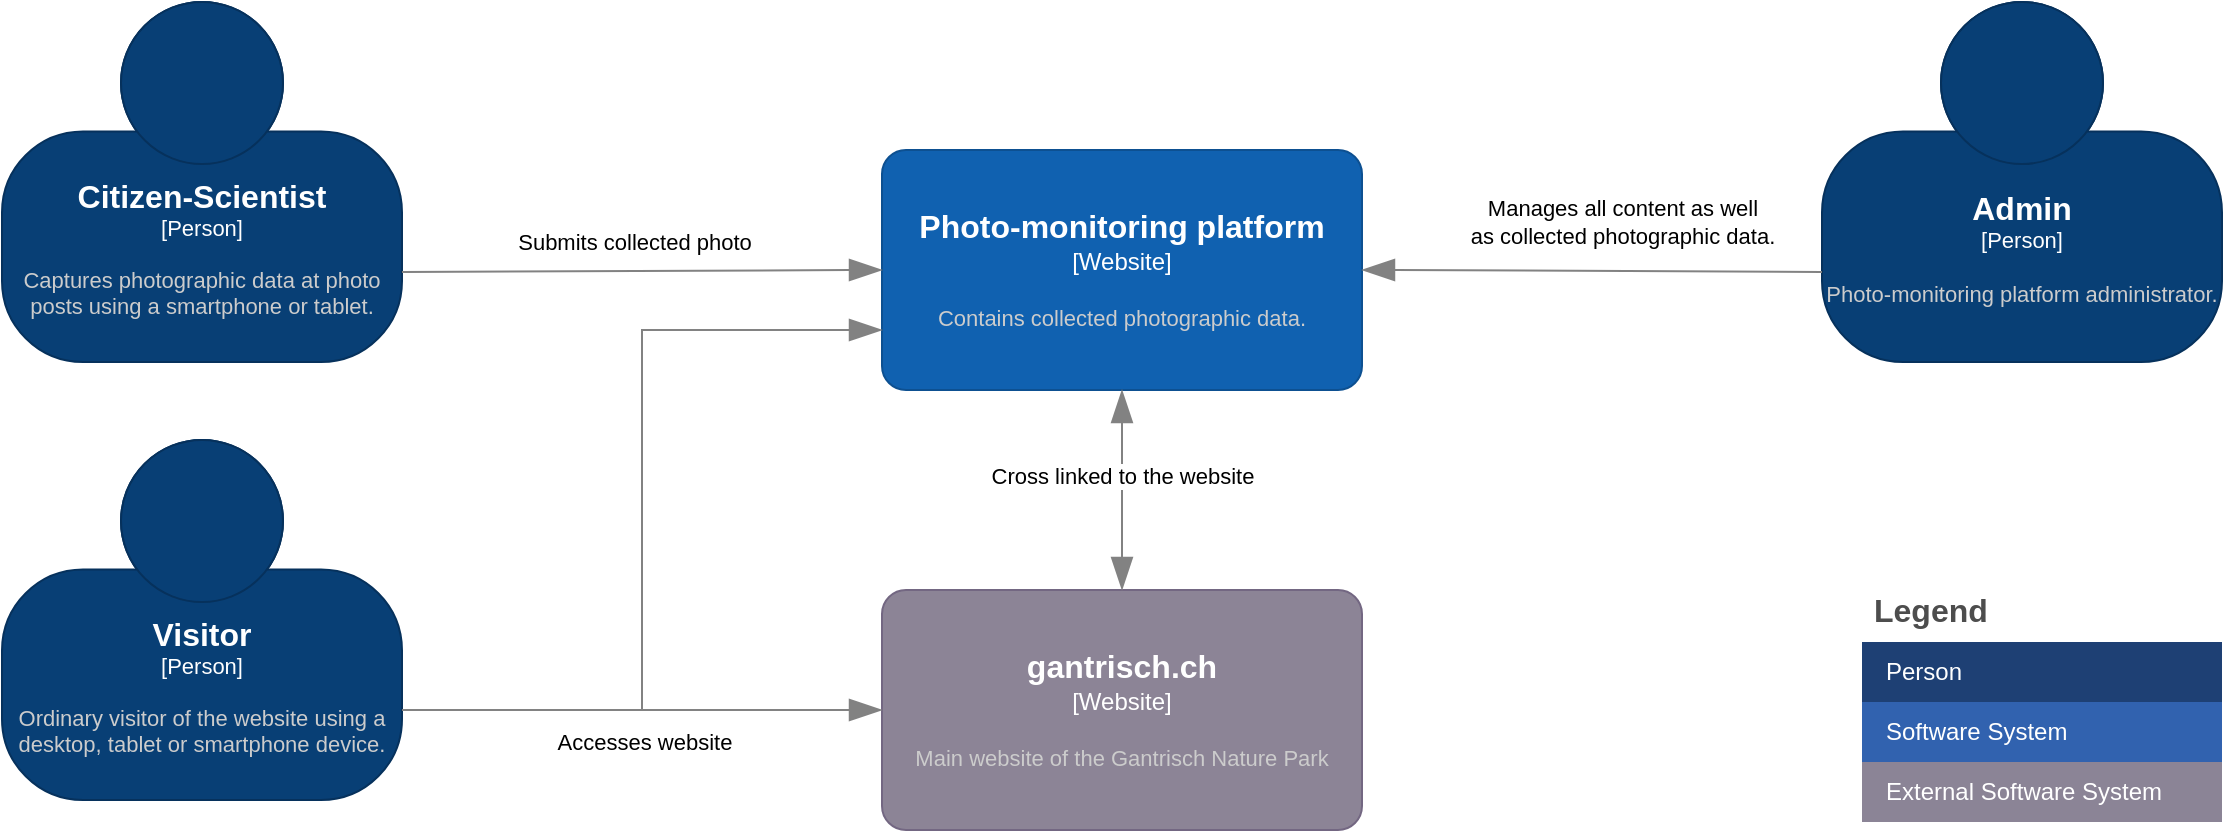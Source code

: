 <mxfile>
    <diagram id="J4oK2oXv3Nl3N_b7KUy6" name="System Context Diagram (C1)">
        <mxGraphModel dx="967" dy="547" grid="1" gridSize="10" guides="1" tooltips="1" connect="1" arrows="1" fold="1" page="1" pageScale="1" pageWidth="1169" pageHeight="827" math="0" shadow="0">
            <root>
                <mxCell id="0"/>
                <mxCell id="1" parent="0"/>
                <object placeholders="1" c4Name="Citizen-Scientist" c4Type="Person" c4Description="Captures photographic data at photo posts using a smartphone or tablet." label="&lt;font style=&quot;font-size: 16px&quot;&gt;&lt;b&gt;%c4Name%&lt;/b&gt;&lt;/font&gt;&lt;div&gt;[%c4Type%]&lt;/div&gt;&lt;br&gt;&lt;div&gt;&lt;font style=&quot;font-size: 11px&quot;&gt;&lt;font color=&quot;#cccccc&quot;&gt;%c4Description%&lt;/font&gt;&lt;/div&gt;" id="112">
                    <mxCell style="html=1;fontSize=11;dashed=0;whiteSpace=wrap;fillColor=#083F75;strokeColor=#06315C;fontColor=#ffffff;shape=mxgraph.c4.person2;align=center;metaEdit=1;points=[[0.5,0,0],[1,0.5,0],[1,0.75,0],[0.75,1,0],[0.5,1,0],[0.25,1,0],[0,0.75,0],[0,0.5,0]];resizable=0;" parent="1" vertex="1">
                        <mxGeometry x="30" y="207" width="200" height="180" as="geometry"/>
                    </mxCell>
                </object>
                <object placeholders="1" c4Name="Photo-monitoring platform" c4Type="Website" c4Description="Contains collected photographic data." label="&lt;font style=&quot;font-size: 16px&quot;&gt;&lt;b&gt;%c4Name%&lt;/b&gt;&lt;/font&gt;&lt;div&gt;[%c4Type%]&lt;/div&gt;&lt;br&gt;&lt;div&gt;&lt;font style=&quot;font-size: 11px&quot;&gt;&lt;font color=&quot;#cccccc&quot;&gt;%c4Description%&lt;/font&gt;&lt;/div&gt;" id="113">
                    <mxCell style="rounded=1;whiteSpace=wrap;html=1;labelBackgroundColor=none;fillColor=#1061B0;fontColor=#ffffff;align=center;arcSize=10;strokeColor=#0D5091;metaEdit=1;resizable=0;points=[[0.25,0,0],[0.5,0,0],[0.75,0,0],[1,0.25,0],[1,0.5,0],[1,0.75,0],[0.75,1,0],[0.5,1,0],[0.25,1,0],[0,0.75,0],[0,0.5,0],[0,0.25,0]];" parent="1" vertex="1">
                        <mxGeometry x="470" y="281" width="240" height="120" as="geometry"/>
                    </mxCell>
                </object>
                <object placeholders="1" c4Name="gantrisch.ch" c4Type="Website" c4Description="Main website of the Gantrisch Nature Park" label="&lt;font style=&quot;font-size: 16px&quot;&gt;&lt;b&gt;%c4Name%&lt;/b&gt;&lt;/font&gt;&lt;div&gt;[%c4Type%]&lt;/div&gt;&lt;br&gt;&lt;div&gt;&lt;font style=&quot;font-size: 11px&quot;&gt;&lt;font color=&quot;#cccccc&quot;&gt;%c4Description%&lt;/font&gt;&lt;/div&gt;" id="114">
                    <mxCell style="rounded=1;whiteSpace=wrap;html=1;labelBackgroundColor=none;fillColor=#8C8496;fontColor=#ffffff;align=center;arcSize=10;strokeColor=#736782;metaEdit=1;resizable=0;points=[[0.25,0,0],[0.5,0,0],[0.75,0,0],[1,0.25,0],[1,0.5,0],[1,0.75,0],[0.75,1,0],[0.5,1,0],[0.25,1,0],[0,0.75,0],[0,0.5,0],[0,0.25,0]];" parent="1" vertex="1">
                        <mxGeometry x="470" y="501" width="240" height="120" as="geometry"/>
                    </mxCell>
                </object>
                <object placeholders="1" c4Name="Visitor" c4Type="Person" c4Description="Ordinary visitor of the website using a desktop, tablet or smartphone device." label="&lt;font style=&quot;font-size: 16px&quot;&gt;&lt;b&gt;%c4Name%&lt;/b&gt;&lt;/font&gt;&lt;div&gt;[%c4Type%]&lt;/div&gt;&lt;br&gt;&lt;div&gt;&lt;font style=&quot;font-size: 11px&quot;&gt;&lt;font color=&quot;#cccccc&quot;&gt;%c4Description%&lt;/font&gt;&lt;/div&gt;" id="115">
                    <mxCell style="html=1;fontSize=11;dashed=0;whiteSpace=wrap;fillColor=#083F75;strokeColor=#06315C;fontColor=#ffffff;shape=mxgraph.c4.person2;align=center;metaEdit=1;points=[[0.5,0,0],[1,0.5,0],[1,0.75,0],[0.75,1,0],[0.5,1,0],[0.25,1,0],[0,0.75,0],[0,0.5,0]];resizable=0;" parent="1" vertex="1">
                        <mxGeometry x="30" y="426" width="200" height="180" as="geometry"/>
                    </mxCell>
                </object>
                <object placeholders="1" c4Name="Admin" c4Type="Person" c4Description="Photo-monitoring platform administrator." label="&lt;font style=&quot;font-size: 16px&quot;&gt;&lt;b&gt;%c4Name%&lt;/b&gt;&lt;/font&gt;&lt;div&gt;[%c4Type%]&lt;/div&gt;&lt;br&gt;&lt;div&gt;&lt;font style=&quot;font-size: 11px&quot;&gt;&lt;font color=&quot;#cccccc&quot;&gt;%c4Description%&lt;/font&gt;&lt;/div&gt;" id="116">
                    <mxCell style="html=1;fontSize=11;dashed=0;whiteSpace=wrap;fillColor=#083F75;strokeColor=#06315C;fontColor=#ffffff;shape=mxgraph.c4.person2;align=center;metaEdit=1;points=[[0.5,0,0],[1,0.5,0],[1,0.75,0],[0.75,1,0],[0.5,1,0],[0.25,1,0],[0,0.75,0],[0,0.5,0]];resizable=0;" parent="1" vertex="1">
                        <mxGeometry x="940" y="207" width="200" height="180" as="geometry"/>
                    </mxCell>
                </object>
                <object placeholders="1" c4Type="Relationship" id="117">
                    <mxCell style="endArrow=blockThin;html=1;fontSize=10;fontColor=#404040;strokeWidth=1;endFill=1;strokeColor=#828282;elbow=vertical;metaEdit=1;endSize=14;startSize=14;jumpStyle=arc;jumpSize=16;rounded=0;edgeStyle=orthogonalEdgeStyle;entryX=0.5;entryY=0;entryDx=0;entryDy=0;entryPerimeter=0;exitX=0.5;exitY=1;exitDx=0;exitDy=0;exitPerimeter=0;startArrow=blockThin;startFill=1;" parent="1" source="113" target="114" edge="1">
                        <mxGeometry width="240" relative="1" as="geometry">
                            <mxPoint x="400" y="471" as="sourcePoint"/>
                            <mxPoint x="640" y="471" as="targetPoint"/>
                        </mxGeometry>
                    </mxCell>
                </object>
                <mxCell id="118" value="Cross linked to the website" style="edgeLabel;html=1;align=center;verticalAlign=middle;resizable=0;points=[];" parent="117" vertex="1" connectable="0">
                    <mxGeometry x="-0.162" y="-4" relative="1" as="geometry">
                        <mxPoint x="4" y="1" as="offset"/>
                    </mxGeometry>
                </mxCell>
                <object placeholders="1" c4Type="Relationship" id="119">
                    <mxCell style="endArrow=blockThin;html=1;fontSize=10;fontColor=#404040;strokeWidth=1;endFill=1;strokeColor=#828282;elbow=vertical;metaEdit=1;endSize=14;startSize=14;jumpStyle=arc;jumpSize=16;rounded=0;edgeStyle=orthogonalEdgeStyle;entryX=1;entryY=0.5;entryDx=0;entryDy=0;entryPerimeter=0;exitX=0;exitY=0.75;exitDx=0;exitDy=0;exitPerimeter=0;" parent="1" source="116" target="113" edge="1">
                        <mxGeometry width="240" relative="1" as="geometry">
                            <mxPoint x="937" y="328" as="sourcePoint"/>
                            <mxPoint x="600" y="511" as="targetPoint"/>
                        </mxGeometry>
                    </mxCell>
                </object>
                <mxCell id="120" value="Manages all content as well &lt;br&gt;as collected photographic data." style="edgeLabel;html=1;align=center;verticalAlign=middle;resizable=0;points=[];" parent="119" vertex="1" connectable="0">
                    <mxGeometry x="-0.162" y="-4" relative="1" as="geometry">
                        <mxPoint x="-3" y="-21" as="offset"/>
                    </mxGeometry>
                </mxCell>
                <object placeholders="1" c4Type="Relationship" id="121">
                    <mxCell style="endArrow=blockThin;html=1;fontSize=10;fontColor=#404040;strokeWidth=1;endFill=1;strokeColor=#828282;elbow=vertical;metaEdit=1;endSize=14;startSize=14;jumpStyle=arc;jumpSize=16;rounded=0;edgeStyle=orthogonalEdgeStyle;exitX=1;exitY=0.75;exitDx=0;exitDy=0;exitPerimeter=0;entryX=0;entryY=0.5;entryDx=0;entryDy=0;entryPerimeter=0;" parent="1" source="112" target="113" edge="1">
                        <mxGeometry width="240" relative="1" as="geometry">
                            <mxPoint x="400" y="761" as="sourcePoint"/>
                            <mxPoint x="480" y="356" as="targetPoint"/>
                        </mxGeometry>
                    </mxCell>
                </object>
                <mxCell id="122" value="Submits collected photo" style="edgeLabel;html=1;align=center;verticalAlign=middle;resizable=0;points=[];" parent="121" vertex="1" connectable="0">
                    <mxGeometry x="-0.151" y="5" relative="1" as="geometry">
                        <mxPoint x="13" y="-10" as="offset"/>
                    </mxGeometry>
                </mxCell>
                <object placeholders="1" c4Type="Relationship" id="123">
                    <mxCell style="endArrow=blockThin;html=1;fontSize=10;fontColor=#404040;strokeWidth=1;endFill=1;strokeColor=#828282;elbow=vertical;metaEdit=1;endSize=14;startSize=14;jumpStyle=arc;jumpSize=16;rounded=0;edgeStyle=orthogonalEdgeStyle;exitX=1;exitY=0.75;exitDx=0;exitDy=0;exitPerimeter=0;entryX=0;entryY=0.5;entryDx=0;entryDy=0;entryPerimeter=0;" parent="1" source="115" target="114" edge="1">
                        <mxGeometry width="240" relative="1" as="geometry">
                            <mxPoint x="250" y="761" as="sourcePoint"/>
                            <mxPoint x="490" y="761" as="targetPoint"/>
                        </mxGeometry>
                    </mxCell>
                </object>
                <object placeholders="1" c4Type="Relationship" id="124">
                    <mxCell style="endArrow=blockThin;html=1;fontSize=10;fontColor=#404040;strokeWidth=1;endFill=1;strokeColor=#828282;elbow=vertical;metaEdit=1;endSize=14;startSize=14;jumpStyle=arc;jumpSize=16;rounded=0;edgeStyle=orthogonalEdgeStyle;exitX=1;exitY=0.75;exitDx=0;exitDy=0;exitPerimeter=0;entryX=0;entryY=0.75;entryDx=0;entryDy=0;entryPerimeter=0;" parent="1" source="115" target="113" edge="1">
                        <mxGeometry width="240" relative="1" as="geometry">
                            <mxPoint x="310" y="571" as="sourcePoint"/>
                            <mxPoint x="480" y="571" as="targetPoint"/>
                        </mxGeometry>
                    </mxCell>
                </object>
                <mxCell id="125" value="Accesses website" style="edgeLabel;html=1;align=center;verticalAlign=middle;resizable=0;points=[];" parent="124" vertex="1" connectable="0">
                    <mxGeometry x="-0.657" y="-5" relative="1" as="geometry">
                        <mxPoint x="47" y="11" as="offset"/>
                    </mxGeometry>
                </mxCell>
                <mxCell id="126" value="Legend" style="shape=table;startSize=30;container=1;collapsible=0;childLayout=tableLayout;fontSize=16;align=left;verticalAlign=top;fillColor=none;strokeColor=none;fontColor=#4D4D4D;fontStyle=1;spacingLeft=6;spacing=0;resizable=0;" parent="1" vertex="1">
                    <mxGeometry x="960" y="497" width="180" height="120" as="geometry"/>
                </mxCell>
                <mxCell id="127" value="" style="shape=tableRow;horizontal=0;startSize=0;swimlaneHead=0;swimlaneBody=0;strokeColor=inherit;top=0;left=0;bottom=0;right=0;collapsible=0;dropTarget=0;fillColor=none;points=[[0,0.5],[1,0.5]];portConstraint=eastwest;fontSize=12;" parent="126" vertex="1">
                    <mxGeometry y="30" width="180" height="30" as="geometry"/>
                </mxCell>
                <mxCell id="128" value="Person" style="shape=partialRectangle;html=1;whiteSpace=wrap;connectable=0;strokeColor=inherit;overflow=hidden;fillColor=#1E4074;top=0;left=0;bottom=0;right=0;pointerEvents=1;fontSize=12;align=left;fontColor=#FFFFFF;gradientColor=none;spacingLeft=10;spacingRight=4;" parent="127" vertex="1">
                    <mxGeometry width="180" height="30" as="geometry">
                        <mxRectangle width="180" height="30" as="alternateBounds"/>
                    </mxGeometry>
                </mxCell>
                <mxCell id="129" value="" style="shape=tableRow;horizontal=0;startSize=0;swimlaneHead=0;swimlaneBody=0;strokeColor=inherit;top=0;left=0;bottom=0;right=0;collapsible=0;dropTarget=0;fillColor=none;points=[[0,0.5],[1,0.5]];portConstraint=eastwest;fontSize=12;" parent="126" vertex="1">
                    <mxGeometry y="60" width="180" height="30" as="geometry"/>
                </mxCell>
                <mxCell id="130" value="Software System" style="shape=partialRectangle;html=1;whiteSpace=wrap;connectable=0;strokeColor=inherit;overflow=hidden;fillColor=#3162AF;top=0;left=0;bottom=0;right=0;pointerEvents=1;fontSize=12;align=left;fontColor=#FFFFFF;gradientColor=none;spacingLeft=10;spacingRight=4;" parent="129" vertex="1">
                    <mxGeometry width="180" height="30" as="geometry">
                        <mxRectangle width="180" height="30" as="alternateBounds"/>
                    </mxGeometry>
                </mxCell>
                <mxCell id="131" value="" style="shape=tableRow;horizontal=0;startSize=0;swimlaneHead=0;swimlaneBody=0;strokeColor=inherit;top=0;left=0;bottom=0;right=0;collapsible=0;dropTarget=0;fillColor=none;points=[[0,0.5],[1,0.5]];portConstraint=eastwest;fontSize=12;" parent="126" vertex="1">
                    <mxGeometry y="90" width="180" height="30" as="geometry"/>
                </mxCell>
                <mxCell id="132" value="External Software System" style="shape=partialRectangle;html=1;whiteSpace=wrap;connectable=0;strokeColor=inherit;overflow=hidden;fillColor=#8b8496;top=0;left=0;bottom=0;right=0;pointerEvents=1;fontSize=12;align=left;fontColor=#FFFFFF;gradientColor=none;spacingLeft=10;spacingRight=4;" parent="131" vertex="1">
                    <mxGeometry width="180" height="30" as="geometry">
                        <mxRectangle width="180" height="30" as="alternateBounds"/>
                    </mxGeometry>
                </mxCell>
            </root>
        </mxGraphModel>
    </diagram>
    <diagram id="DE_VLB5Z3x_DVRIh301d" name="Container Diagram (C2)">
        <mxGraphModel dx="88" dy="-117" grid="1" gridSize="10" guides="1" tooltips="1" connect="1" arrows="1" fold="1" page="1" pageScale="1" pageWidth="1169" pageHeight="827" math="0" shadow="0">
            <root>
                <mxCell id="0"/>
                <mxCell id="1" parent="0"/>
                <object placeholders="1" c4Name="Citizen-Scientist" c4Type="Person" c4Description="Captures photographic data at photo posts using a smartphone or tablet." label="&lt;font style=&quot;font-size: 16px&quot;&gt;&lt;b&gt;%c4Name%&lt;/b&gt;&lt;/font&gt;&lt;div&gt;[%c4Type%]&lt;/div&gt;&lt;br&gt;&lt;div&gt;&lt;font style=&quot;font-size: 11px&quot;&gt;&lt;font color=&quot;#cccccc&quot;&gt;%c4Description%&lt;/font&gt;&lt;/div&gt;" id="ICh2n_cpLzTQQcQaV6bY-1">
                    <mxCell style="html=1;fontSize=11;dashed=0;whiteSpace=wrap;fillColor=#083F75;strokeColor=#06315C;fontColor=#ffffff;shape=mxgraph.c4.person2;align=center;metaEdit=1;points=[[0.5,0,0],[1,0.5,0],[1,0.75,0],[0.75,1,0],[0.5,1,0],[0.25,1,0],[0,0.75,0],[0,0.5,0]];resizable=0;" parent="1" vertex="1">
                        <mxGeometry x="1374" y="1151" width="200" height="180" as="geometry"/>
                    </mxCell>
                </object>
                <object placeholders="1" c4Name="Photo-monitoring platform" c4Type="ContainerScopeBoundary" c4Application="Website" label="&lt;font style=&quot;font-size: 16px&quot;&gt;&lt;b&gt;&lt;div style=&quot;text-align: left&quot;&gt;%c4Name%&lt;/div&gt;&lt;/b&gt;&lt;/font&gt;&lt;div style=&quot;text-align: left&quot;&gt;[%c4Application%]&lt;/div&gt;" id="ICh2n_cpLzTQQcQaV6bY-2">
                    <mxCell style="rounded=1;fontSize=11;whiteSpace=wrap;html=1;dashed=1;arcSize=20;fillColor=none;strokeColor=#666666;fontColor=#333333;labelBackgroundColor=none;align=left;verticalAlign=bottom;labelBorderColor=none;spacingTop=0;spacing=10;dashPattern=8 4;metaEdit=1;rotatable=0;perimeter=rectanglePerimeter;noLabel=0;labelPadding=0;allowArrows=0;connectable=0;expand=0;recursiveResize=0;editable=1;pointerEvents=0;absoluteArcSize=1;points=[[0.25,0,0],[0.5,0,0],[0.75,0,0],[1,0.25,0],[1,0.5,0],[1,0.75,0],[0.75,1,0],[0.5,1,0],[0.25,1,0],[0,0.75,0],[0,0.5,0],[0,0.25,0]];" parent="1" vertex="1">
                        <mxGeometry x="1814" y="911" width="320" height="450" as="geometry"/>
                    </mxCell>
                </object>
                <object placeholders="1" c4Type="Database" c4Container="Container" c4Technology="MySQL" c4Description="All contents of the website are stored here." label="&lt;font style=&quot;font-size: 16px&quot;&gt;&lt;b&gt;%c4Type%&lt;/b&gt;&lt;/font&gt;&lt;div&gt;[%c4Container%:&amp;nbsp;%c4Technology%]&lt;/div&gt;&lt;br&gt;&lt;div&gt;&lt;font style=&quot;font-size: 11px&quot;&gt;&lt;font color=&quot;#E6E6E6&quot;&gt;%c4Description%&lt;/font&gt;&lt;/div&gt;" id="ICh2n_cpLzTQQcQaV6bY-3">
                    <mxCell style="shape=cylinder3;size=15;whiteSpace=wrap;html=1;boundedLbl=1;rounded=0;labelBackgroundColor=none;fillColor=#23A2D9;fontSize=12;fontColor=#ffffff;align=center;strokeColor=#118ACD;metaEdit=1;points=[[0.5,0,0],[1,0.25,0],[1,0.5,0],[1,0.75,0],[0.5,1,0],[0,0.75,0],[0,0.5,0],[0,0.25,0]];resizable=0;" parent="1" vertex="1">
                        <mxGeometry x="1854" y="1171" width="240" height="120" as="geometry"/>
                    </mxCell>
                </object>
                <object placeholders="1" c4Type="WordPress" c4Container="Container" c4Technology="PHP, HTML, CSS, JavaScript, AJAX etc." c4Description="CMS of the photo-monitoring platform which is extended by plugins and themes." label="&lt;font style=&quot;font-size: 16px&quot;&gt;&lt;b&gt;%c4Type%&lt;/b&gt;&lt;/font&gt;&lt;div&gt;[%c4Container%:&amp;nbsp;%c4Technology%]&lt;/div&gt;&lt;br&gt;&lt;div&gt;&lt;font style=&quot;font-size: 11px&quot;&gt;&lt;font color=&quot;#E6E6E6&quot;&gt;%c4Description%&lt;/font&gt;&lt;/div&gt;" id="ICh2n_cpLzTQQcQaV6bY-4">
                    <mxCell style="shape=mxgraph.c4.webBrowserContainer2;whiteSpace=wrap;html=1;boundedLbl=1;rounded=0;labelBackgroundColor=none;strokeColor=#118ACD;fillColor=#23A2D9;strokeColor=#118ACD;strokeColor2=#0E7DAD;fontSize=12;fontColor=#ffffff;align=center;metaEdit=1;points=[[0.5,0,0],[1,0.25,0],[1,0.5,0],[1,0.75,0],[0.5,1,0],[0,0.75,0],[0,0.5,0],[0,0.25,0]];resizable=0;" parent="1" vertex="1">
                        <mxGeometry x="1854" y="926" width="240" height="160" as="geometry"/>
                    </mxCell>
                </object>
                <object placeholders="1" c4Type="Relationship" id="ICh2n_cpLzTQQcQaV6bY-5">
                    <mxCell style="endArrow=blockThin;html=1;fontSize=10;fontColor=#404040;strokeWidth=1;endFill=1;strokeColor=#828282;elbow=vertical;metaEdit=1;endSize=14;startSize=14;jumpStyle=arc;jumpSize=16;rounded=0;edgeStyle=orthogonalEdgeStyle;exitX=0.5;exitY=1;exitDx=0;exitDy=0;exitPerimeter=0;" parent="1" source="ICh2n_cpLzTQQcQaV6bY-4" target="ICh2n_cpLzTQQcQaV6bY-3" edge="1">
                        <mxGeometry width="240" relative="1" as="geometry">
                            <mxPoint x="1974" y="1301" as="sourcePoint"/>
                            <mxPoint x="2064" y="1361" as="targetPoint"/>
                            <Array as="points">
                                <mxPoint x="1974" y="1281"/>
                                <mxPoint x="1974" y="1281"/>
                            </Array>
                        </mxGeometry>
                    </mxCell>
                </object>
                <mxCell id="ICh2n_cpLzTQQcQaV6bY-6" value="Saves and retrieves all data in the WordPress database." style="edgeLabel;html=1;align=center;verticalAlign=middle;resizable=0;points=[];" parent="ICh2n_cpLzTQQcQaV6bY-5" vertex="1" connectable="0">
                    <mxGeometry x="-0.181" y="-1" relative="1" as="geometry">
                        <mxPoint x="1" as="offset"/>
                    </mxGeometry>
                </mxCell>
                <object placeholders="1" c4Name="Admin" c4Type="Person" c4Description="Photo-monitoring platform administrator." label="&lt;font style=&quot;font-size: 16px&quot;&gt;&lt;b&gt;%c4Name%&lt;/b&gt;&lt;/font&gt;&lt;div&gt;[%c4Type%]&lt;/div&gt;&lt;br&gt;&lt;div&gt;&lt;font style=&quot;font-size: 11px&quot;&gt;&lt;font color=&quot;#cccccc&quot;&gt;%c4Description%&lt;/font&gt;&lt;/div&gt;" id="ICh2n_cpLzTQQcQaV6bY-7">
                    <mxCell style="html=1;fontSize=11;dashed=0;whiteSpace=wrap;fillColor=#083F75;strokeColor=#06315C;fontColor=#ffffff;shape=mxgraph.c4.person2;align=center;metaEdit=1;points=[[0.5,0,0],[1,0.5,0],[1,0.75,0],[0.75,1,0],[0.5,1,0],[0.25,1,0],[0,0.75,0],[0,0.5,0]];resizable=0;" parent="1" vertex="1">
                        <mxGeometry x="1374" y="1391" width="200" height="180" as="geometry"/>
                    </mxCell>
                </object>
                <object placeholders="1" c4Name="Visitor" c4Type="Person" c4Description="Ordinary visitor of the website using a desktop, tablet or smartphone device." label="&lt;font style=&quot;font-size: 16px&quot;&gt;&lt;b&gt;%c4Name%&lt;/b&gt;&lt;/font&gt;&lt;div&gt;[%c4Type%]&lt;/div&gt;&lt;br&gt;&lt;div&gt;&lt;font style=&quot;font-size: 11px&quot;&gt;&lt;font color=&quot;#cccccc&quot;&gt;%c4Description%&lt;/font&gt;&lt;/div&gt;" id="ICh2n_cpLzTQQcQaV6bY-8">
                    <mxCell style="html=1;fontSize=11;dashed=0;whiteSpace=wrap;fillColor=#083F75;strokeColor=#06315C;fontColor=#ffffff;shape=mxgraph.c4.person2;align=center;metaEdit=1;points=[[0.5,0,0],[1,0.5,0],[1,0.75,0],[0.75,1,0],[0.5,1,0],[0.25,1,0],[0,0.75,0],[0,0.5,0]];resizable=0;" parent="1" vertex="1">
                        <mxGeometry x="1374" y="911" width="200" height="180" as="geometry"/>
                    </mxCell>
                </object>
                <object placeholders="1" c4Type="Relationship" id="ICh2n_cpLzTQQcQaV6bY-9">
                    <mxCell style="endArrow=blockThin;html=1;fontSize=10;fontColor=#404040;strokeWidth=1;endFill=1;strokeColor=#828282;elbow=vertical;metaEdit=1;endSize=14;startSize=14;jumpStyle=arc;jumpSize=16;rounded=0;edgeStyle=orthogonalEdgeStyle;entryX=0;entryY=0.5;entryDx=0;entryDy=0;entryPerimeter=0;" parent="1" target="ICh2n_cpLzTQQcQaV6bY-4" edge="1">
                        <mxGeometry width="240" relative="1" as="geometry">
                            <mxPoint x="1594" y="1271" as="sourcePoint"/>
                            <mxPoint x="1654" y="971" as="targetPoint"/>
                        </mxGeometry>
                    </mxCell>
                </object>
                <mxCell id="ICh2n_cpLzTQQcQaV6bY-10" value="Submits collected photo &lt;br&gt;using the submission-form" style="edgeLabel;html=1;align=center;verticalAlign=middle;resizable=0;points=[];" parent="ICh2n_cpLzTQQcQaV6bY-9" vertex="1" connectable="0">
                    <mxGeometry x="0.367" relative="1" as="geometry">
                        <mxPoint x="-70" y="196" as="offset"/>
                    </mxGeometry>
                </mxCell>
                <object placeholders="1" c4Type="Relationship" id="ICh2n_cpLzTQQcQaV6bY-11">
                    <mxCell style="endArrow=blockThin;html=1;fontSize=10;fontColor=#404040;strokeWidth=1;endFill=1;strokeColor=#828282;elbow=vertical;metaEdit=1;endSize=14;startSize=14;jumpStyle=arc;jumpSize=16;rounded=0;edgeStyle=orthogonalEdgeStyle;entryX=0;entryY=0.25;entryDx=0;entryDy=0;entryPerimeter=0;" parent="1" source="ICh2n_cpLzTQQcQaV6bY-8" target="ICh2n_cpLzTQQcQaV6bY-4" edge="1">
                        <mxGeometry width="240" relative="1" as="geometry">
                            <mxPoint x="1454" y="871" as="sourcePoint"/>
                            <mxPoint x="1874" y="1071" as="targetPoint"/>
                            <Array as="points">
                                <mxPoint x="1764" y="966"/>
                                <mxPoint x="1764" y="966"/>
                            </Array>
                        </mxGeometry>
                    </mxCell>
                </object>
                <mxCell id="ICh2n_cpLzTQQcQaV6bY-12" value="Visits website" style="edgeLabel;html=1;align=center;verticalAlign=middle;resizable=0;points=[];" parent="ICh2n_cpLzTQQcQaV6bY-11" vertex="1" connectable="0">
                    <mxGeometry x="0.367" relative="1" as="geometry">
                        <mxPoint x="-71" y="-10" as="offset"/>
                    </mxGeometry>
                </mxCell>
                <object placeholders="1" c4Type="Relationship" id="ICh2n_cpLzTQQcQaV6bY-13">
                    <mxCell style="endArrow=blockThin;html=1;fontSize=10;fontColor=#404040;strokeWidth=1;endFill=1;strokeColor=#828282;elbow=vertical;metaEdit=1;endSize=14;startSize=14;jumpStyle=arc;jumpSize=16;rounded=0;edgeStyle=orthogonalEdgeStyle;entryX=0;entryY=0.75;entryDx=0;entryDy=0;entryPerimeter=0;" parent="1" target="ICh2n_cpLzTQQcQaV6bY-4" edge="1">
                        <mxGeometry width="240" relative="1" as="geometry">
                            <mxPoint x="1594" y="1491" as="sourcePoint"/>
                            <mxPoint x="2334" y="1071" as="targetPoint"/>
                            <Array as="points">
                                <mxPoint x="1774" y="1491"/>
                                <mxPoint x="1774" y="1046"/>
                            </Array>
                        </mxGeometry>
                    </mxCell>
                </object>
                <mxCell id="ICh2n_cpLzTQQcQaV6bY-14" value="Manages all content as well&lt;br style=&quot;border-color: var(--border-color);&quot;&gt;as collected photographic data." style="edgeLabel;html=1;align=center;verticalAlign=middle;resizable=0;points=[];" parent="ICh2n_cpLzTQQcQaV6bY-13" vertex="1" connectable="0">
                    <mxGeometry x="0.367" relative="1" as="geometry">
                        <mxPoint x="-90" y="271" as="offset"/>
                    </mxGeometry>
                </mxCell>
                <mxCell id="ICh2n_cpLzTQQcQaV6bY-15" value="Legend" style="shape=table;startSize=30;container=1;collapsible=0;childLayout=tableLayout;fontSize=16;align=left;verticalAlign=top;fillColor=none;strokeColor=none;fontColor=#4D4D4D;fontStyle=1;spacingLeft=6;spacing=0;resizable=0;" parent="1" vertex="1">
                    <mxGeometry x="1954" y="1481" width="180" height="90" as="geometry"/>
                </mxCell>
                <mxCell id="ICh2n_cpLzTQQcQaV6bY-16" value="" style="shape=tableRow;horizontal=0;startSize=0;swimlaneHead=0;swimlaneBody=0;strokeColor=inherit;top=0;left=0;bottom=0;right=0;collapsible=0;dropTarget=0;fillColor=none;points=[[0,0.5],[1,0.5]];portConstraint=eastwest;fontSize=12;" parent="ICh2n_cpLzTQQcQaV6bY-15" vertex="1">
                    <mxGeometry y="30" width="180" height="30" as="geometry"/>
                </mxCell>
                <mxCell id="ICh2n_cpLzTQQcQaV6bY-17" value="Person" style="shape=partialRectangle;html=1;whiteSpace=wrap;connectable=0;strokeColor=inherit;overflow=hidden;fillColor=#1E4074;top=0;left=0;bottom=0;right=0;pointerEvents=1;fontSize=12;align=left;fontColor=#FFFFFF;gradientColor=none;spacingLeft=10;spacingRight=4;" parent="ICh2n_cpLzTQQcQaV6bY-16" vertex="1">
                    <mxGeometry width="180" height="30" as="geometry">
                        <mxRectangle width="180" height="30" as="alternateBounds"/>
                    </mxGeometry>
                </mxCell>
                <mxCell id="ICh2n_cpLzTQQcQaV6bY-18" value="" style="shape=tableRow;horizontal=0;startSize=0;swimlaneHead=0;swimlaneBody=0;strokeColor=inherit;top=0;left=0;bottom=0;right=0;collapsible=0;dropTarget=0;fillColor=none;points=[[0,0.5],[1,0.5]];portConstraint=eastwest;fontSize=12;" parent="ICh2n_cpLzTQQcQaV6bY-15" vertex="1">
                    <mxGeometry y="60" width="180" height="30" as="geometry"/>
                </mxCell>
                <mxCell id="ICh2n_cpLzTQQcQaV6bY-19" value="Container" style="shape=partialRectangle;html=1;whiteSpace=wrap;connectable=0;strokeColor=inherit;overflow=hidden;fillColor=#52a2d8;top=0;left=0;bottom=0;right=0;pointerEvents=1;fontSize=12;align=left;fontColor=#FFFFFF;gradientColor=none;spacingLeft=10;spacingRight=4;" parent="ICh2n_cpLzTQQcQaV6bY-18" vertex="1">
                    <mxGeometry width="180" height="30" as="geometry">
                        <mxRectangle width="180" height="30" as="alternateBounds"/>
                    </mxGeometry>
                </mxCell>
            </root>
        </mxGraphModel>
    </diagram>
    <diagram id="4tYz0FT1LHBnjHgt1XcY" name="Components Diagram (C3)">
        <mxGraphModel dx="305" dy="1382" grid="1" gridSize="10" guides="1" tooltips="1" connect="1" arrows="1" fold="1" page="1" pageScale="1" pageWidth="1169" pageHeight="827" math="0" shadow="0">
            <root>
                <mxCell id="0"/>
                <mxCell id="1" parent="0"/>
                <object placeholders="1" c4Name="Leaflet.js" c4Type="External Library" c4Technology="JavaScript, HTML, CSS" c4Description="Interactive open source map library." label="&lt;font style=&quot;font-size: 16px&quot;&gt;&lt;b&gt;%c4Name%&lt;/b&gt;&lt;/font&gt;&lt;div&gt;[%c4Type%: %c4Technology%]&lt;/div&gt;&lt;br&gt;&lt;div&gt;&lt;font style=&quot;font-size: 11px&quot;&gt;&lt;font color=&quot;#E6E6E6&quot;&gt;%c4Description%&lt;/font&gt;&lt;/div&gt;" id="0lBTieU0c_gp-Erbdspd-1">
                    <mxCell style="rounded=1;whiteSpace=wrap;html=1;fontSize=11;labelBackgroundColor=none;fillColor=#8C8496;fontColor=#ffffff;align=center;arcSize=10;strokeColor=#736782;metaEdit=1;resizable=1;points=[[0.25,0,0],[0.5,0,0],[0.75,0,0],[1,0.25,0],[1,0.5,0],[1,0.75,0],[0.75,1,0],[0.5,1,0],[0.25,1,0],[0,0.75,0],[0,0.5,0],[0,0.25,0]];movable=1;rotatable=1;deletable=1;editable=1;connectable=1;" vertex="1" parent="1">
                        <mxGeometry x="1530" y="520" width="240" height="120" as="geometry"/>
                    </mxCell>
                </object>
                <object placeholders="1" c4Type="Relationship" id="0lBTieU0c_gp-Erbdspd-2">
                    <mxCell style="endArrow=blockThin;html=1;fontSize=10;fontColor=#404040;strokeWidth=1;endFill=1;strokeColor=#828282;elbow=vertical;metaEdit=1;endSize=14;startSize=14;jumpStyle=arc;jumpSize=16;rounded=0;edgeStyle=orthogonalEdgeStyle;exitX=0.5;exitY=0;exitDx=0;exitDy=0;exitPerimeter=0;movable=1;resizable=1;rotatable=1;deletable=1;editable=1;connectable=1;" edge="1" parent="1" source="0lBTieU0c_gp-Erbdspd-1" target="0lBTieU0c_gp-Erbdspd-8">
                        <mxGeometry width="240" relative="1" as="geometry">
                            <mxPoint x="2280" y="710" as="sourcePoint"/>
                            <mxPoint x="1930" y="550" as="targetPoint"/>
                            <Array as="points">
                                <mxPoint x="1690" y="580"/>
                            </Array>
                        </mxGeometry>
                    </mxCell>
                </object>
                <mxCell id="0lBTieU0c_gp-Erbdspd-3" value="Integration of the &lt;br&gt;library for the interactive map." style="edgeLabel;html=1;align=center;verticalAlign=middle;resizable=1;points=[];movable=1;rotatable=1;deletable=1;editable=1;connectable=1;" vertex="1" connectable="0" parent="0lBTieU0c_gp-Erbdspd-2">
                    <mxGeometry x="-0.125" y="1" relative="1" as="geometry">
                        <mxPoint x="110" y="-19" as="offset"/>
                    </mxGeometry>
                </mxCell>
                <object placeholders="1" c4Type="Relationship" id="0lBTieU0c_gp-Erbdspd-4">
                    <mxCell style="endArrow=blockThin;html=1;fontSize=10;fontColor=#404040;strokeWidth=1;endFill=1;strokeColor=#828282;elbow=vertical;metaEdit=1;endSize=14;startSize=14;jumpStyle=arc;jumpSize=16;rounded=0;edgeStyle=orthogonalEdgeStyle;exitX=0.5;exitY=0;exitDx=0;exitDy=0;exitPerimeter=0;entryX=0.5;entryY=1;entryDx=0;entryDy=0;entryPerimeter=0;movable=1;resizable=1;rotatable=1;deletable=1;editable=1;connectable=1;" edge="1" parent="1" source="0lBTieU0c_gp-Erbdspd-17" target="0lBTieU0c_gp-Erbdspd-1">
                        <mxGeometry width="240" relative="1" as="geometry">
                            <mxPoint x="2210" y="880" as="sourcePoint"/>
                            <mxPoint x="2450" y="880" as="targetPoint"/>
                        </mxGeometry>
                    </mxCell>
                </object>
                <mxCell id="0lBTieU0c_gp-Erbdspd-5" value="Enhances the library with usability optimisation. &lt;br&gt;Activates map zoom function only after hovering or clicking the map." style="edgeLabel;html=1;align=center;verticalAlign=middle;resizable=1;points=[];movable=1;rotatable=1;deletable=1;editable=1;connectable=1;" vertex="1" connectable="0" parent="0lBTieU0c_gp-Erbdspd-4">
                    <mxGeometry x="-0.221" relative="1" as="geometry">
                        <mxPoint as="offset"/>
                    </mxGeometry>
                </mxCell>
                <object placeholders="1" c4Name="WordPress" c4Type="ContainerScopeBoundary" c4Application="Container" label="&lt;font style=&quot;font-size: 16px&quot;&gt;&lt;b&gt;&lt;div style=&quot;text-align: left&quot;&gt;%c4Name%&lt;/div&gt;&lt;/b&gt;&lt;/font&gt;&lt;div style=&quot;text-align: left&quot;&gt;[%c4Application%]&lt;/div&gt;" id="0lBTieU0c_gp-Erbdspd-6">
                    <mxCell style="rounded=1;fontSize=11;whiteSpace=wrap;html=1;dashed=1;arcSize=20;fillColor=none;strokeColor=#666666;fontColor=#333333;labelBackgroundColor=none;align=left;verticalAlign=bottom;labelBorderColor=none;spacingTop=0;spacing=10;dashPattern=8 4;metaEdit=1;rotatable=1;perimeter=rectanglePerimeter;noLabel=0;labelPadding=0;allowArrows=0;connectable=1;expand=0;recursiveResize=0;editable=1;pointerEvents=0;absoluteArcSize=1;points=[[0.25,0,0],[0.5,0,0],[0.75,0,0],[1,0.25,0],[1,0.5,0],[1,0.75,0],[0.75,1,0],[0.5,1,0],[0.25,1,0],[0,0.75,0],[0,0.5,0],[0,0.25,0]];movable=1;resizable=1;deletable=1;" vertex="1" parent="1">
                        <mxGeometry x="1930" y="480" width="1240" height="560" as="geometry"/>
                    </mxCell>
                </object>
                <object placeholders="1" c4Name="WordPress Core" c4Type="Component" c4Technology="PHP, HTML, CSS, JavaScript etc." c4Description="The core of the photo-monitoring platform." label="&lt;font style=&quot;font-size: 16px&quot;&gt;&lt;b&gt;%c4Name%&lt;/b&gt;&lt;/font&gt;&lt;div&gt;[%c4Type%: %c4Technology%]&lt;/div&gt;&lt;br&gt;&lt;div&gt;&lt;font style=&quot;font-size: 11px&quot;&gt;&lt;font color=&quot;#E6E6E6&quot;&gt;%c4Description%&lt;/font&gt;&lt;/div&gt;" id="0lBTieU0c_gp-Erbdspd-7">
                    <mxCell style="rounded=1;whiteSpace=wrap;html=1;fontSize=11;labelBackgroundColor=none;fillColor=#8C8496;fontColor=#ffffff;align=center;arcSize=10;strokeColor=#736782;metaEdit=1;resizable=1;points=[[0.25,0,0],[0.5,0,0],[0.75,0,0],[1,0.25,0],[1,0.5,0],[1,0.75,0],[0.75,1,0],[0.5,1,0],[0.25,1,0],[0,0.75,0],[0,0.5,0],[0,0.25,0]];movable=1;rotatable=1;deletable=1;editable=1;connectable=1;" vertex="1" parent="1">
                        <mxGeometry x="2430" y="520" width="240" height="120" as="geometry"/>
                    </mxCell>
                </object>
                <object placeholders="1" c4Name="Lensmark" c4Type="Component" c4Technology="PHP, HTML, CSS, JavaScript, AJAX" c4Description="WordPress plugin that contains all the functionalities of the photo monitoring platform." label="&lt;font style=&quot;font-size: 16px&quot;&gt;&lt;b&gt;%c4Name%&lt;/b&gt;&lt;/font&gt;&lt;div&gt;[%c4Type%: %c4Technology%]&lt;/div&gt;&lt;br&gt;&lt;div&gt;&lt;font style=&quot;font-size: 11px&quot;&gt;&lt;font color=&quot;#E6E6E6&quot;&gt;%c4Description%&lt;/font&gt;&lt;/div&gt;" id="0lBTieU0c_gp-Erbdspd-8">
                    <mxCell style="rounded=1;whiteSpace=wrap;html=1;labelBackgroundColor=none;fillColor=#63BEF2;fontColor=#ffffff;align=center;arcSize=6;strokeColor=#2086C9;metaEdit=1;resizable=1;points=[[0.25,0,0],[0.5,0,0],[0.75,0,0],[1,0.25,0],[1,0.5,0],[1,0.75,0],[0.75,1,0],[0.5,1,0],[0.25,1,0],[0,0.75,0],[0,0.5,0],[0,0.25,0]];movable=1;rotatable=1;deletable=1;editable=1;connectable=1;" vertex="1" parent="1">
                        <mxGeometry x="1950" y="520" width="240" height="120" as="geometry"/>
                    </mxCell>
                </object>
                <object placeholders="1" c4Name="Gantrisch Theme" c4Type="Child theme" c4Technology="PHP, HTML, CSS, JSON" c4Description="WordPress Twenty-Twenty-Three child theme." label="&lt;font style=&quot;font-size: 16px&quot;&gt;&lt;b&gt;%c4Name%&lt;/b&gt;&lt;/font&gt;&lt;div&gt;[%c4Type%: %c4Technology%]&lt;/div&gt;&lt;br&gt;&lt;div&gt;&lt;font style=&quot;font-size: 11px&quot;&gt;&lt;font color=&quot;#E6E6E6&quot;&gt;%c4Description%&lt;/font&gt;&lt;/div&gt;" id="0lBTieU0c_gp-Erbdspd-9">
                    <mxCell style="rounded=1;whiteSpace=wrap;html=1;labelBackgroundColor=none;fillColor=#63BEF2;fontColor=#ffffff;align=center;arcSize=6;strokeColor=#2086C9;metaEdit=1;resizable=1;points=[[0.25,0,0],[0.5,0,0],[0.75,0,0],[1,0.25,0],[1,0.5,0],[1,0.75,0],[0.75,1,0],[0.5,1,0],[0.25,1,0],[0,0.75,0],[0,0.5,0],[0,0.25,0]];movable=1;rotatable=1;deletable=1;editable=1;connectable=1;" vertex="1" parent="1">
                        <mxGeometry x="2910" y="520" width="240" height="120" as="geometry"/>
                    </mxCell>
                </object>
                <object placeholders="1" c4Name="Twenty Twenty-Three" c4Type="Theme" c4Technology="PHP, HTML, CSS, JSON" c4Description="Official WordPress 2023 default theme." label="&lt;font style=&quot;font-size: 16px&quot;&gt;&lt;b&gt;%c4Name%&lt;/b&gt;&lt;/font&gt;&lt;div&gt;[%c4Type%: %c4Technology%]&lt;/div&gt;&lt;br&gt;&lt;div&gt;&lt;font style=&quot;font-size: 11px&quot;&gt;&lt;font color=&quot;#E6E6E6&quot;&gt;%c4Description%&lt;/font&gt;&lt;/div&gt;" id="0lBTieU0c_gp-Erbdspd-10">
                    <mxCell style="rounded=1;whiteSpace=wrap;html=1;fontSize=11;labelBackgroundColor=none;fillColor=#8C8496;fontColor=#ffffff;align=center;arcSize=10;strokeColor=#736782;metaEdit=1;resizable=1;points=[[0.25,0,0],[0.5,0,0],[0.75,0,0],[1,0.25,0],[1,0.5,0],[1,0.75,0],[0.75,1,0],[0.5,1,0],[0.25,1,0],[0,0.75,0],[0,0.5,0],[0,0.25,0]];movable=1;rotatable=1;deletable=1;editable=1;connectable=1;" vertex="1" parent="1">
                        <mxGeometry x="2911" y="720" width="240" height="120" as="geometry"/>
                    </mxCell>
                </object>
                <object placeholders="1" c4Type="Relationship" id="0lBTieU0c_gp-Erbdspd-11">
                    <mxCell style="endArrow=blockThin;html=1;fontSize=10;fontColor=#404040;strokeWidth=1;endFill=1;strokeColor=#828282;elbow=vertical;metaEdit=1;endSize=14;startSize=14;jumpStyle=arc;jumpSize=16;rounded=0;edgeStyle=orthogonalEdgeStyle;exitX=1;exitY=0.75;exitDx=0;exitDy=0;exitPerimeter=0;entryX=0;entryY=0.75;entryDx=0;entryDy=0;entryPerimeter=0;movable=1;resizable=1;rotatable=1;deletable=1;editable=1;connectable=1;" edge="1" parent="1" source="0lBTieU0c_gp-Erbdspd-8" target="0lBTieU0c_gp-Erbdspd-7">
                        <mxGeometry width="240" relative="1" as="geometry">
                            <mxPoint x="2210" y="570" as="sourcePoint"/>
                            <mxPoint x="2370" y="610" as="targetPoint"/>
                            <Array as="points"/>
                        </mxGeometry>
                    </mxCell>
                </object>
                <mxCell id="0lBTieU0c_gp-Erbdspd-12" value="Extends WordPress with functionalities&lt;br&gt;for the photo-monitoring platform." style="edgeLabel;html=1;align=center;verticalAlign=middle;resizable=1;points=[];movable=1;rotatable=1;deletable=1;editable=1;connectable=1;" vertex="1" connectable="0" parent="0lBTieU0c_gp-Erbdspd-11">
                    <mxGeometry x="0.19" y="-5" relative="1" as="geometry">
                        <mxPoint x="-33" y="15" as="offset"/>
                    </mxGeometry>
                </mxCell>
                <object placeholders="1" c4Type="Relationship" id="0lBTieU0c_gp-Erbdspd-13">
                    <mxCell style="endArrow=blockThin;html=1;fontSize=10;fontColor=#404040;strokeWidth=1;endFill=1;strokeColor=#828282;elbow=vertical;metaEdit=1;endSize=14;startSize=14;jumpStyle=arc;jumpSize=16;rounded=0;edgeStyle=orthogonalEdgeStyle;exitX=0.5;exitY=0;exitDx=0;exitDy=0;exitPerimeter=0;entryX=0.5;entryY=1;entryDx=0;entryDy=0;entryPerimeter=0;movable=1;resizable=1;rotatable=1;deletable=1;editable=1;connectable=1;" edge="1" parent="1" source="0lBTieU0c_gp-Erbdspd-10" target="0lBTieU0c_gp-Erbdspd-9">
                        <mxGeometry width="240" relative="1" as="geometry">
                            <mxPoint x="2670" y="440" as="sourcePoint"/>
                            <mxPoint x="3060" y="650" as="targetPoint"/>
                            <Array as="points"/>
                        </mxGeometry>
                    </mxCell>
                </object>
                <mxCell id="0lBTieU0c_gp-Erbdspd-14" value="Passes on the theme defaults to the child theme" style="edgeLabel;html=1;align=center;verticalAlign=middle;resizable=1;points=[];movable=1;rotatable=1;deletable=1;editable=1;connectable=1;" vertex="1" connectable="0" parent="0lBTieU0c_gp-Erbdspd-13">
                    <mxGeometry x="-0.082" y="1" relative="1" as="geometry">
                        <mxPoint as="offset"/>
                    </mxGeometry>
                </mxCell>
                <object placeholders="1" c4Type="Relationship" id="0lBTieU0c_gp-Erbdspd-15">
                    <mxCell style="endArrow=blockThin;html=1;fontSize=10;fontColor=#404040;strokeWidth=1;endFill=1;strokeColor=#828282;elbow=vertical;metaEdit=1;endSize=14;startSize=14;jumpStyle=arc;jumpSize=16;rounded=0;edgeStyle=orthogonalEdgeStyle;exitX=1;exitY=0.5;exitDx=0;exitDy=0;exitPerimeter=0;entryX=0;entryY=0.5;entryDx=0;entryDy=0;entryPerimeter=0;movable=1;resizable=1;rotatable=1;deletable=1;editable=1;connectable=1;" edge="1" parent="1" source="0lBTieU0c_gp-Erbdspd-7" target="0lBTieU0c_gp-Erbdspd-9">
                        <mxGeometry width="240" relative="1" as="geometry">
                            <mxPoint x="2730" y="670" as="sourcePoint"/>
                            <mxPoint x="2970" y="670" as="targetPoint"/>
                        </mxGeometry>
                    </mxCell>
                </object>
                <mxCell id="0lBTieU0c_gp-Erbdspd-16" value="Fetches theme specifications to define &lt;br&gt;the visual appearance of the frontend." style="edgeLabel;html=1;align=center;verticalAlign=middle;resizable=1;points=[];movable=1;rotatable=1;deletable=1;editable=1;connectable=1;" vertex="1" connectable="0" parent="0lBTieU0c_gp-Erbdspd-15">
                    <mxGeometry x="0.167" y="2" relative="1" as="geometry">
                        <mxPoint x="-26" y="-18" as="offset"/>
                    </mxGeometry>
                </mxCell>
                <object placeholders="1" c4Name="Leaflet.Sleep" c4Type="Plugin" c4Technology="JavaScript, HTML" c4Description="Interactive open source map library." label="&lt;font style=&quot;font-size: 16px&quot;&gt;&lt;b&gt;%c4Name%&lt;/b&gt;&lt;/font&gt;&lt;div&gt;[%c4Type%: %c4Technology%]&lt;/div&gt;&lt;br&gt;&lt;div&gt;&lt;font style=&quot;font-size: 11px&quot;&gt;&lt;font color=&quot;#E6E6E6&quot;&gt;%c4Description%&lt;/font&gt;&lt;/div&gt;" id="0lBTieU0c_gp-Erbdspd-17">
                    <mxCell style="rounded=1;whiteSpace=wrap;html=1;fontSize=11;labelBackgroundColor=none;fillColor=#8C8496;fontColor=#ffffff;align=center;arcSize=10;strokeColor=#736782;metaEdit=1;resizable=1;points=[[0.25,0,0],[0.5,0,0],[0.75,0,0],[1,0.25,0],[1,0.5,0],[1,0.75,0],[0.75,1,0],[0.5,1,0],[0.25,1,0],[0,0.75,0],[0,0.5,0],[0,0.25,0]];movable=1;rotatable=1;deletable=1;editable=1;connectable=1;" vertex="1" parent="1">
                        <mxGeometry x="1530" y="730" width="240" height="120" as="geometry"/>
                    </mxCell>
                </object>
                <object placeholders="1" c4Type="Relationship" id="0lBTieU0c_gp-Erbdspd-18">
                    <mxCell style="endArrow=blockThin;html=1;fontSize=10;fontColor=#404040;strokeWidth=1;endFill=1;strokeColor=#828282;elbow=vertical;metaEdit=1;endSize=14;startSize=14;jumpStyle=arc;jumpSize=16;rounded=0;edgeStyle=orthogonalEdgeStyle;entryX=1;entryY=0.25;entryDx=0;entryDy=0;entryPerimeter=0;exitX=0;exitY=0.25;exitDx=0;exitDy=0;exitPerimeter=0;movable=1;resizable=1;rotatable=1;deletable=1;editable=1;connectable=1;" edge="1" parent="1" source="0lBTieU0c_gp-Erbdspd-7" target="0lBTieU0c_gp-Erbdspd-8">
                        <mxGeometry width="240" relative="1" as="geometry">
                            <mxPoint x="2450" y="560" as="sourcePoint"/>
                            <mxPoint x="2230" y="560" as="targetPoint"/>
                            <Array as="points">
                                <mxPoint x="2330" y="550"/>
                                <mxPoint x="2330" y="550"/>
                            </Array>
                        </mxGeometry>
                    </mxCell>
                </object>
                <mxCell id="0lBTieU0c_gp-Erbdspd-19" value="WordPress default functions &lt;br&gt;and methods are used &lt;br&gt;for the plugin specific functionalities." style="edgeLabel;html=1;align=center;verticalAlign=middle;resizable=1;points=[];movable=1;rotatable=1;deletable=1;editable=1;connectable=1;" vertex="1" connectable="0" parent="0lBTieU0c_gp-Erbdspd-18">
                    <mxGeometry x="0.19" y="-5" relative="1" as="geometry">
                        <mxPoint x="23" y="-25" as="offset"/>
                    </mxGeometry>
                </mxCell>
                <mxCell id="0lBTieU0c_gp-Erbdspd-20" value="Legend" style="shape=table;startSize=30;container=1;collapsible=0;childLayout=tableLayout;fontSize=16;align=left;verticalAlign=top;fillColor=none;strokeColor=none;fontColor=#4D4D4D;fontStyle=1;spacingLeft=6;spacing=0;resizable=1;movable=1;rotatable=1;deletable=1;editable=1;connectable=1;" vertex="1" parent="1">
                    <mxGeometry x="2990" y="1100" width="180" height="90" as="geometry"/>
                </mxCell>
                <mxCell id="0lBTieU0c_gp-Erbdspd-21" value="" style="shape=tableRow;horizontal=0;startSize=0;swimlaneHead=0;swimlaneBody=0;strokeColor=inherit;top=0;left=0;bottom=0;right=0;collapsible=0;dropTarget=0;fillColor=none;points=[[0,0.5],[1,0.5]];portConstraint=eastwest;fontSize=12;movable=1;resizable=1;rotatable=1;deletable=1;editable=1;connectable=1;" vertex="1" parent="0lBTieU0c_gp-Erbdspd-20">
                    <mxGeometry y="30" width="180" height="30" as="geometry"/>
                </mxCell>
                <mxCell id="0lBTieU0c_gp-Erbdspd-22" value="Component" style="shape=partialRectangle;html=1;whiteSpace=wrap;connectable=1;strokeColor=inherit;overflow=hidden;fillColor=#7dbef2;top=0;left=0;bottom=0;right=0;pointerEvents=1;fontSize=12;align=left;fontColor=#FFFFFF;gradientColor=none;spacingLeft=10;spacingRight=4;movable=1;resizable=1;rotatable=1;deletable=1;editable=1;" vertex="1" parent="0lBTieU0c_gp-Erbdspd-21">
                    <mxGeometry width="180" height="30" as="geometry">
                        <mxRectangle width="180" height="30" as="alternateBounds"/>
                    </mxGeometry>
                </mxCell>
                <mxCell id="0lBTieU0c_gp-Erbdspd-23" value="" style="shape=tableRow;horizontal=0;startSize=0;swimlaneHead=0;swimlaneBody=0;strokeColor=inherit;top=0;left=0;bottom=0;right=0;collapsible=0;dropTarget=0;fillColor=none;points=[[0,0.5],[1,0.5]];portConstraint=eastwest;fontSize=12;movable=1;resizable=1;rotatable=1;deletable=1;editable=1;connectable=1;" vertex="1" parent="0lBTieU0c_gp-Erbdspd-20">
                    <mxGeometry y="60" width="180" height="30" as="geometry"/>
                </mxCell>
                <mxCell id="0lBTieU0c_gp-Erbdspd-24" value="Unimpacted Component" style="shape=partialRectangle;html=1;whiteSpace=wrap;connectable=1;strokeColor=inherit;overflow=hidden;fillColor=#8b8496;top=0;left=0;bottom=0;right=0;pointerEvents=1;fontSize=12;align=left;fontColor=#FFFFFF;gradientColor=none;spacingLeft=10;spacingRight=4;movable=1;resizable=1;rotatable=1;deletable=1;editable=1;" vertex="1" parent="0lBTieU0c_gp-Erbdspd-23">
                    <mxGeometry width="180" height="30" as="geometry">
                        <mxRectangle width="180" height="30" as="alternateBounds"/>
                    </mxGeometry>
                </mxCell>
                <object placeholders="1" c4Name="Smush" c4Type="Component" c4Technology="Unknown" c4Description="External image compression plugin" label="&lt;font style=&quot;font-size: 16px&quot;&gt;&lt;b&gt;%c4Name%&lt;/b&gt;&lt;/font&gt;&lt;div&gt;[%c4Type%: %c4Technology%]&lt;/div&gt;&lt;br&gt;&lt;div&gt;&lt;font style=&quot;font-size: 11px&quot;&gt;&lt;font color=&quot;#E6E6E6&quot;&gt;%c4Description%&lt;/font&gt;&lt;/div&gt;" id="0lBTieU0c_gp-Erbdspd-25">
                    <mxCell style="rounded=1;whiteSpace=wrap;html=1;fontSize=11;labelBackgroundColor=none;fillColor=#8C8496;fontColor=#ffffff;align=center;arcSize=10;strokeColor=#736782;metaEdit=1;resizable=1;points=[[0.25,0,0],[0.5,0,0],[0.75,0,0],[1,0.25,0],[1,0.5,0],[1,0.75,0],[0.75,1,0],[0.5,1,0],[0.25,1,0],[0,0.75,0],[0,0.5,0],[0,0.25,0]];movable=1;rotatable=1;deletable=1;editable=1;connectable=1;" vertex="1" parent="1">
                        <mxGeometry x="1950" y="680" width="240" height="120" as="geometry"/>
                    </mxCell>
                </object>
                <object placeholders="1" c4Name="Redirection" c4Type="Component" c4Technology="PHP, ..." c4Description="External plugin that is used to detect and fix broken links." label="&lt;font style=&quot;font-size: 16px&quot;&gt;&lt;b&gt;%c4Name%&lt;/b&gt;&lt;/font&gt;&lt;div&gt;[%c4Type%: %c4Technology%]&lt;/div&gt;&lt;br&gt;&lt;div&gt;&lt;font style=&quot;font-size: 11px&quot;&gt;&lt;font color=&quot;#E6E6E6&quot;&gt;%c4Description%&lt;/font&gt;&lt;/div&gt;" id="0lBTieU0c_gp-Erbdspd-26">
                    <mxCell style="rounded=1;whiteSpace=wrap;html=1;fontSize=11;labelBackgroundColor=none;fillColor=#8C8496;fontColor=#ffffff;align=center;arcSize=10;strokeColor=#736782;metaEdit=1;resizable=1;points=[[0.25,0,0],[0.5,0,0],[0.75,0,0],[1,0.25,0],[1,0.5,0],[1,0.75,0],[0.75,1,0],[0.5,1,0],[0.25,1,0],[0,0.75,0],[0,0.5,0],[0,0.25,0]];movable=1;rotatable=1;deletable=1;editable=1;connectable=1;" vertex="1" parent="1">
                        <mxGeometry x="1950" y="840" width="240" height="120" as="geometry"/>
                    </mxCell>
                </object>
                <object placeholders="1" c4Type="Relationship" id="0lBTieU0c_gp-Erbdspd-27">
                    <mxCell style="endArrow=blockThin;html=1;fontSize=10;fontColor=#404040;strokeWidth=1;endFill=1;strokeColor=#828282;elbow=vertical;metaEdit=1;endSize=14;startSize=14;jumpStyle=arc;jumpSize=16;rounded=0;edgeStyle=orthogonalEdgeStyle;exitX=1;exitY=0.5;exitDx=0;exitDy=0;exitPerimeter=0;entryX=0.25;entryY=1;entryDx=0;entryDy=0;entryPerimeter=0;movable=1;resizable=1;rotatable=1;deletable=1;editable=1;connectable=1;" edge="1" parent="1" source="0lBTieU0c_gp-Erbdspd-25" target="0lBTieU0c_gp-Erbdspd-7">
                        <mxGeometry width="240" relative="1" as="geometry">
                            <mxPoint x="2830" y="330" as="sourcePoint"/>
                            <mxPoint x="2530" y="450" as="targetPoint"/>
                        </mxGeometry>
                    </mxCell>
                </object>
                <mxCell id="0lBTieU0c_gp-Erbdspd-28" value="Compresses all images uploaded to the website." style="edgeLabel;html=1;align=center;verticalAlign=middle;resizable=1;points=[];movable=1;rotatable=1;deletable=1;editable=1;connectable=1;" vertex="1" connectable="0" parent="0lBTieU0c_gp-Erbdspd-27">
                    <mxGeometry x="-0.57" y="1" relative="1" as="geometry">
                        <mxPoint x="64" y="-9" as="offset"/>
                    </mxGeometry>
                </mxCell>
                <mxCell id="0lBTieU0c_gp-Erbdspd-29" value="" style="endArrow=blockThin;html=1;fontSize=10;fontColor=#404040;strokeWidth=1;endFill=1;strokeColor=#828282;elbow=vertical;metaEdit=1;endSize=14;startSize=14;jumpStyle=arc;jumpSize=16;rounded=0;edgeStyle=orthogonalEdgeStyle;exitX=1;exitY=0.5;exitDx=0;exitDy=0;exitPerimeter=0;entryX=0.5;entryY=1;entryDx=0;entryDy=0;entryPerimeter=0;movable=1;resizable=1;rotatable=1;deletable=1;editable=1;connectable=1;" edge="1" parent="1" source="0lBTieU0c_gp-Erbdspd-26" target="0lBTieU0c_gp-Erbdspd-7">
                    <mxGeometry width="240" relative="1" as="geometry">
                        <mxPoint x="2190" y="900" as="sourcePoint"/>
                        <mxPoint x="2550" y="640" as="targetPoint"/>
                        <Array as="points"/>
                    </mxGeometry>
                </mxCell>
                <mxCell id="0lBTieU0c_gp-Erbdspd-30" value="Detects and fixes broken links when changing &lt;br&gt;permalinks of posts or the permalink settings." style="edgeLabel;html=1;align=center;verticalAlign=middle;resizable=1;points=[];movable=1;rotatable=1;deletable=1;editable=1;connectable=1;" vertex="1" connectable="0" parent="0lBTieU0c_gp-Erbdspd-29">
                    <mxGeometry x="-0.57" y="1" relative="1" as="geometry">
                        <mxPoint x="20" y="-19" as="offset"/>
                    </mxGeometry>
                </mxCell>
                <mxCell id="0lBTieU0c_gp-Erbdspd-31" value="" style="endArrow=blockThin;html=1;fontSize=10;fontColor=#404040;strokeWidth=1;endFill=1;strokeColor=#828282;elbow=vertical;metaEdit=1;endSize=14;startSize=14;jumpStyle=arc;jumpSize=16;rounded=0;edgeStyle=orthogonalEdgeStyle;exitX=0.75;exitY=1;exitDx=0;exitDy=0;exitPerimeter=0;movable=1;resizable=1;rotatable=1;deletable=1;editable=1;connectable=1;" edge="1" parent="1" target="0lBTieU0c_gp-Erbdspd-33">
                    <mxGeometry width="240" relative="1" as="geometry">
                        <mxPoint x="2609.44" y="640" as="sourcePoint"/>
                        <mxPoint x="2609.44" y="1050.0" as="targetPoint"/>
                        <Array as="points">
                            <mxPoint x="2610" y="910"/>
                            <mxPoint x="2610" y="910"/>
                        </Array>
                    </mxGeometry>
                </mxCell>
                <mxCell id="0lBTieU0c_gp-Erbdspd-32" value="Saves and retrieves all data &lt;br&gt;in the WordPress database." style="edgeLabel;html=1;align=center;verticalAlign=middle;resizable=1;points=[];movable=1;rotatable=1;deletable=1;editable=1;connectable=1;" vertex="1" connectable="0" parent="0lBTieU0c_gp-Erbdspd-31">
                    <mxGeometry x="-0.181" y="-1" relative="1" as="geometry">
                        <mxPoint x="82" y="-8" as="offset"/>
                    </mxGeometry>
                </mxCell>
                <object placeholders="1" c4Type="Database" c4Container="Database" c4Technology="MySQL" c4Description="All contents of the website are stored here." label="&lt;font style=&quot;font-size: 16px&quot;&gt;&lt;b&gt;%c4Type%&lt;/b&gt;&lt;/font&gt;&lt;div&gt;[%c4Container%:&amp;nbsp;%c4Technology%]&lt;/div&gt;&lt;br&gt;&lt;div&gt;&lt;font style=&quot;font-size: 11px&quot;&gt;&lt;font color=&quot;#E6E6E6&quot;&gt;%c4Description%&lt;/font&gt;&lt;/div&gt;" id="0lBTieU0c_gp-Erbdspd-33">
                    <mxCell style="shape=cylinder3;size=15;whiteSpace=wrap;html=1;boundedLbl=1;rounded=0;labelBackgroundColor=none;fillColor=#63BEF2;fontSize=12;fontColor=#ffffff;align=center;strokeColor=#2086C9;metaEdit=1;points=[[0.5,0,0],[1,0.25,0],[1,0.5,0],[1,0.75,0],[0.5,1,0],[0,0.75,0],[0,0.5,0],[0,0.25,0]];resizable=1;movable=1;rotatable=1;deletable=1;editable=1;connectable=1;" vertex="1" parent="1">
                        <mxGeometry x="2490" y="1070" width="240" height="120" as="geometry"/>
                    </mxCell>
                </object>
            </root>
        </mxGraphModel>
    </diagram>
    <diagram id="w6f0iaIV27rwYkJ8PySh" name="Code Diagram (C4)">
        <mxGraphModel dx="449" dy="168" grid="1" gridSize="10" guides="1" tooltips="1" connect="1" arrows="1" fold="1" page="1" pageScale="1" pageWidth="1169" pageHeight="827" math="0" shadow="0">
            <root>
                <mxCell id="0"/>
                <mxCell id="1" parent="0"/>
                <mxCell id="bz9xg1-IoI5BjsQtn3Qq-10" style="edgeStyle=orthogonalEdgeStyle;html=1;entryX=0;entryY=0.5;entryDx=0;entryDy=0;fontSize=10;" edge="1" parent="1" source="rgZ6G4C1cj6MaTm0FDTJ-1" target="rgZ6G4C1cj6MaTm0FDTJ-18">
                    <mxGeometry relative="1" as="geometry">
                        <Array as="points">
                            <mxPoint x="620" y="994"/>
                            <mxPoint x="620" y="1185"/>
                        </Array>
                    </mxGeometry>
                </mxCell>
                <UserObject label="Lensmark" id="rgZ6G4C1cj6MaTm0FDTJ-1">
                    <mxCell style="swimlane;fontStyle=1;align=center;verticalAlign=top;childLayout=stackLayout;horizontal=1;startSize=26;horizontalStack=0;resizeParent=1;resizeParentMax=0;resizeLast=0;collapsible=1;marginBottom=0;whiteSpace=wrap;html=1;swimlaneLine=1;fillColor=#dae8fc;strokeColor=#6c8ebf;" parent="1" vertex="1">
                        <mxGeometry x="440" y="880" width="160" height="228" as="geometry">
                            <mxRectangle x="40" y="880" width="100" height="30" as="alternateBounds"/>
                        </mxGeometry>
                    </mxCell>
                </UserObject>
                <mxCell id="rgZ6G4C1cj6MaTm0FDTJ-2" value="# loader: class&lt;br&gt;# lensmark: string&lt;br&gt;# version: string" style="text;strokeColor=none;fillColor=none;align=left;verticalAlign=top;spacingLeft=4;spacingRight=4;overflow=hidden;rotatable=0;points=[[0,0.5],[1,0.5]];portConstraint=eastwest;whiteSpace=wrap;html=1;" parent="rgZ6G4C1cj6MaTm0FDTJ-1" vertex="1">
                    <mxGeometry y="26" width="160" height="54" as="geometry"/>
                </mxCell>
                <mxCell id="rgZ6G4C1cj6MaTm0FDTJ-3" value="" style="line;strokeWidth=1;fillColor=none;align=left;verticalAlign=middle;spacingTop=-1;spacingLeft=3;spacingRight=3;rotatable=0;labelPosition=right;points=[];portConstraint=eastwest;strokeColor=inherit;" parent="rgZ6G4C1cj6MaTm0FDTJ-1" vertex="1">
                    <mxGeometry y="80" width="160" height="8" as="geometry"/>
                </mxCell>
                <mxCell id="rgZ6G4C1cj6MaTm0FDTJ-4" value="+ __construct()&lt;br&gt;- load_dependencies()&lt;br&gt;- set_locale()&lt;br&gt;- define_admin_hooks()&lt;br&gt;- define_public_hooks()&lt;br&gt;+ run()&lt;br&gt;+ get_lensmark()&lt;br&gt;+ get_loader()&lt;br&gt;+ get_version()" style="text;strokeColor=none;fillColor=none;align=left;verticalAlign=top;spacingLeft=4;spacingRight=4;overflow=hidden;rotatable=0;points=[[0,0.5],[1,0.5]];portConstraint=eastwest;whiteSpace=wrap;html=1;" parent="rgZ6G4C1cj6MaTm0FDTJ-1" vertex="1">
                    <mxGeometry y="88" width="160" height="140" as="geometry"/>
                </mxCell>
                <mxCell id="bz9xg1-IoI5BjsQtn3Qq-12" style="edgeStyle=orthogonalEdgeStyle;html=1;entryX=0.5;entryY=0;entryDx=0;entryDy=0;fontSize=10;exitX=1;exitY=0.5;exitDx=0;exitDy=0;" edge="1" parent="1" source="rgZ6G4C1cj6MaTm0FDTJ-8" target="U1Az0S0Dw8Oknp-nSMR3-1">
                    <mxGeometry relative="1" as="geometry">
                        <Array as="points">
                            <mxPoint x="1120" y="1039"/>
                            <mxPoint x="1120" y="1290"/>
                            <mxPoint x="220" y="1290"/>
                        </Array>
                    </mxGeometry>
                </mxCell>
                <mxCell id="bz9xg1-IoI5BjsQtn3Qq-13" style="edgeStyle=orthogonalEdgeStyle;html=1;entryX=0.5;entryY=0;entryDx=0;entryDy=0;fontSize=10;exitX=1;exitY=0.5;exitDx=0;exitDy=0;" edge="1" parent="1" source="rgZ6G4C1cj6MaTm0FDTJ-8" target="U1Az0S0Dw8Oknp-nSMR3-5">
                    <mxGeometry relative="1" as="geometry">
                        <Array as="points">
                            <mxPoint x="1120" y="1039"/>
                            <mxPoint x="1120" y="1290"/>
                            <mxPoint x="520" y="1290"/>
                        </Array>
                    </mxGeometry>
                </mxCell>
                <mxCell id="bz9xg1-IoI5BjsQtn3Qq-14" style="edgeStyle=orthogonalEdgeStyle;html=1;fontSize=10;exitX=1;exitY=0.5;exitDx=0;exitDy=0;entryX=0.5;entryY=0;entryDx=0;entryDy=0;" edge="1" parent="1" source="rgZ6G4C1cj6MaTm0FDTJ-8" target="_pR-tVPNZf6rtWdYtmce-1">
                    <mxGeometry relative="1" as="geometry">
                        <Array as="points">
                            <mxPoint x="1120" y="1039"/>
                            <mxPoint x="1120" y="1290"/>
                            <mxPoint x="800" y="1290"/>
                        </Array>
                    </mxGeometry>
                </mxCell>
                <UserObject label="Lensmark_Loader" id="rgZ6G4C1cj6MaTm0FDTJ-5">
                    <mxCell style="swimlane;fontStyle=1;align=center;verticalAlign=top;childLayout=stackLayout;horizontal=1;startSize=26;horizontalStack=0;resizeParent=1;resizeParentMax=0;resizeLast=0;collapsible=1;marginBottom=0;whiteSpace=wrap;html=1;swimlaneLine=1;fillColor=#dae8fc;strokeColor=#6c8ebf;" parent="1" vertex="1">
                        <mxGeometry x="640" y="880" width="440" height="230" as="geometry">
                            <mxRectangle x="40" y="880" width="100" height="30" as="alternateBounds"/>
                        </mxGeometry>
                    </mxCell>
                </UserObject>
                <mxCell id="rgZ6G4C1cj6MaTm0FDTJ-6" value="- actions: array&lt;br&gt;- filters: array" style="text;strokeColor=none;fillColor=none;align=left;verticalAlign=top;spacingLeft=4;spacingRight=4;overflow=hidden;rotatable=0;points=[[0,0.5],[1,0.5]];portConstraint=eastwest;whiteSpace=wrap;html=1;" parent="rgZ6G4C1cj6MaTm0FDTJ-5" vertex="1">
                    <mxGeometry y="26" width="440" height="54" as="geometry"/>
                </mxCell>
                <mxCell id="rgZ6G4C1cj6MaTm0FDTJ-7" value="" style="line;strokeWidth=1;fillColor=none;align=left;verticalAlign=middle;spacingTop=-1;spacingLeft=3;spacingRight=3;rotatable=0;labelPosition=right;points=[];portConstraint=eastwest;strokeColor=inherit;" parent="rgZ6G4C1cj6MaTm0FDTJ-5" vertex="1">
                    <mxGeometry y="80" width="440" height="8" as="geometry"/>
                </mxCell>
                <mxCell id="rgZ6G4C1cj6MaTm0FDTJ-8" value="+ __construct()&lt;br&gt;- add_action($hook, $component, $callback, $priority = 10, $accepted_args)&lt;br&gt;- add_filter($hook, $component, $callback, $priority = 10, $accepted_args)&lt;br&gt;- add($hooks, $hook, $component, $callback, $priority, $accepted_args)&lt;br&gt;+ run()" style="text;strokeColor=none;fillColor=none;align=left;verticalAlign=top;spacingLeft=4;spacingRight=4;overflow=hidden;rotatable=0;points=[[0,0.5],[1,0.5]];portConstraint=eastwest;whiteSpace=wrap;html=1;" parent="rgZ6G4C1cj6MaTm0FDTJ-5" vertex="1">
                    <mxGeometry y="88" width="440" height="142" as="geometry"/>
                </mxCell>
                <UserObject label="Lensmark_Activator" id="rgZ6G4C1cj6MaTm0FDTJ-9">
                    <mxCell style="swimlane;fontStyle=1;align=center;verticalAlign=top;childLayout=stackLayout;horizontal=1;startSize=26;horizontalStack=0;resizeParent=1;resizeParentMax=0;resizeLast=0;collapsible=1;marginBottom=0;whiteSpace=wrap;html=1;swimlaneLine=1;fillColor=#dae8fc;strokeColor=#6c8ebf;" parent="1" vertex="1">
                        <mxGeometry x="440" y="1200" width="160" height="70" as="geometry">
                            <mxRectangle x="40" y="880" width="100" height="30" as="alternateBounds"/>
                        </mxGeometry>
                    </mxCell>
                </UserObject>
                <mxCell id="rgZ6G4C1cj6MaTm0FDTJ-11" value="" style="line;strokeWidth=1;fillColor=none;align=left;verticalAlign=middle;spacingTop=-1;spacingLeft=3;spacingRight=3;rotatable=0;labelPosition=right;points=[];portConstraint=eastwest;strokeColor=inherit;" parent="rgZ6G4C1cj6MaTm0FDTJ-9" vertex="1">
                    <mxGeometry y="26" width="160" height="8" as="geometry"/>
                </mxCell>
                <mxCell id="rgZ6G4C1cj6MaTm0FDTJ-12" value="+ activate()" style="text;strokeColor=none;fillColor=none;align=left;verticalAlign=top;spacingLeft=4;spacingRight=4;overflow=hidden;rotatable=0;points=[[0,0.5],[1,0.5]];portConstraint=eastwest;whiteSpace=wrap;html=1;" parent="rgZ6G4C1cj6MaTm0FDTJ-9" vertex="1">
                    <mxGeometry y="34" width="160" height="36" as="geometry"/>
                </mxCell>
                <UserObject label="Lensmark_Deactivator" id="rgZ6G4C1cj6MaTm0FDTJ-13">
                    <mxCell style="swimlane;fontStyle=1;align=center;verticalAlign=top;childLayout=stackLayout;horizontal=1;startSize=26;horizontalStack=0;resizeParent=1;resizeParentMax=0;resizeLast=0;collapsible=1;marginBottom=0;whiteSpace=wrap;html=1;swimlaneLine=1;fillColor=#dae8fc;strokeColor=#6c8ebf;" parent="1" vertex="1">
                        <mxGeometry x="440" y="1120" width="160" height="70" as="geometry">
                            <mxRectangle x="40" y="880" width="100" height="30" as="alternateBounds"/>
                        </mxGeometry>
                    </mxCell>
                </UserObject>
                <mxCell id="rgZ6G4C1cj6MaTm0FDTJ-14" value="" style="line;strokeWidth=1;fillColor=none;align=left;verticalAlign=middle;spacingTop=-1;spacingLeft=3;spacingRight=3;rotatable=0;labelPosition=right;points=[];portConstraint=eastwest;strokeColor=inherit;" parent="rgZ6G4C1cj6MaTm0FDTJ-13" vertex="1">
                    <mxGeometry y="26" width="160" height="8" as="geometry"/>
                </mxCell>
                <mxCell id="rgZ6G4C1cj6MaTm0FDTJ-15" value="+ deactivate()" style="text;strokeColor=none;fillColor=none;align=left;verticalAlign=top;spacingLeft=4;spacingRight=4;overflow=hidden;rotatable=0;points=[[0,0.5],[1,0.5]];portConstraint=eastwest;whiteSpace=wrap;html=1;" parent="rgZ6G4C1cj6MaTm0FDTJ-13" vertex="1">
                    <mxGeometry y="34" width="160" height="36" as="geometry"/>
                </mxCell>
                <UserObject label="Lensmark_i18n" id="rgZ6G4C1cj6MaTm0FDTJ-18">
                    <mxCell style="swimlane;fontStyle=1;align=center;verticalAlign=top;childLayout=stackLayout;horizontal=1;startSize=26;horizontalStack=0;resizeParent=1;resizeParentMax=0;resizeLast=0;collapsible=1;marginBottom=0;whiteSpace=wrap;html=1;swimlaneLine=1;fillColor=#dae8fc;strokeColor=#6c8ebf;" parent="1" vertex="1">
                        <mxGeometry x="640" y="1150" width="160" height="70" as="geometry">
                            <mxRectangle x="40" y="880" width="100" height="30" as="alternateBounds"/>
                        </mxGeometry>
                    </mxCell>
                </UserObject>
                <mxCell id="rgZ6G4C1cj6MaTm0FDTJ-19" value="" style="line;strokeWidth=1;fillColor=none;align=left;verticalAlign=middle;spacingTop=-1;spacingLeft=3;spacingRight=3;rotatable=0;labelPosition=right;points=[];portConstraint=eastwest;strokeColor=inherit;" parent="rgZ6G4C1cj6MaTm0FDTJ-18" vertex="1">
                    <mxGeometry y="26" width="160" height="8" as="geometry"/>
                </mxCell>
                <mxCell id="rgZ6G4C1cj6MaTm0FDTJ-20" value="+ load_plugin_textdomain()" style="text;strokeColor=none;fillColor=none;align=left;verticalAlign=top;spacingLeft=4;spacingRight=4;overflow=hidden;rotatable=0;points=[[0,0.5],[1,0.5]];portConstraint=eastwest;whiteSpace=wrap;html=1;" parent="rgZ6G4C1cj6MaTm0FDTJ-18" vertex="1">
                    <mxGeometry y="34" width="160" height="36" as="geometry"/>
                </mxCell>
                <UserObject label="Lensmark_Photodata" id="rgZ6G4C1cj6MaTm0FDTJ-25">
                    <mxCell style="swimlane;fontStyle=1;align=center;verticalAlign=top;childLayout=stackLayout;horizontal=1;startSize=26;horizontalStack=0;resizeParent=1;resizeParentMax=0;resizeLast=0;collapsible=1;marginBottom=0;whiteSpace=wrap;html=1;swimlaneLine=1;fillColor=#f8cecc;strokeColor=#b85450;" parent="1" vertex="1">
                        <mxGeometry x="380" y="1540" width="360" height="230" as="geometry">
                            <mxRectangle x="40" y="880" width="100" height="30" as="alternateBounds"/>
                        </mxGeometry>
                    </mxCell>
                </UserObject>
                <mxCell id="rgZ6G4C1cj6MaTm0FDTJ-26" value="- lensmark: string&lt;br&gt;- version: string" style="text;strokeColor=none;fillColor=none;align=left;verticalAlign=top;spacingLeft=4;spacingRight=4;overflow=hidden;rotatable=0;points=[[0,0.5],[1,0.5]];portConstraint=eastwest;whiteSpace=wrap;html=1;" parent="rgZ6G4C1cj6MaTm0FDTJ-25" vertex="1">
                    <mxGeometry y="26" width="360" height="44" as="geometry"/>
                </mxCell>
                <mxCell id="rgZ6G4C1cj6MaTm0FDTJ-27" value="" style="line;strokeWidth=1;fillColor=none;align=left;verticalAlign=middle;spacingTop=-1;spacingLeft=3;spacingRight=3;rotatable=0;labelPosition=right;points=[];portConstraint=eastwest;strokeColor=inherit;" parent="rgZ6G4C1cj6MaTm0FDTJ-25" vertex="1">
                    <mxGeometry y="70" width="360" height="8" as="geometry"/>
                </mxCell>
                <mxCell id="rgZ6G4C1cj6MaTm0FDTJ-28" value="+ __construct()&lt;br&gt;+ lensmark_add_photodata_approval_field($form_fields, $post)&lt;br&gt;+ lensmark_save_photodata_approval_field($post, $attachement)&lt;br&gt;+ lensmark_photodata_list_add_metabox()&lt;br&gt;+ lensmark_photodata_list_callback($post)&lt;br&gt;" style="text;strokeColor=none;fillColor=none;align=left;verticalAlign=top;spacingLeft=4;spacingRight=4;overflow=hidden;rotatable=0;points=[[0,0.5],[1,0.5]];portConstraint=eastwest;whiteSpace=wrap;html=1;" parent="rgZ6G4C1cj6MaTm0FDTJ-25" vertex="1">
                    <mxGeometry y="78" width="360" height="152" as="geometry"/>
                </mxCell>
                <UserObject label="Lensmark_Map" id="U1Az0S0Dw8Oknp-nSMR3-1">
                    <mxCell style="swimlane;fontStyle=1;align=center;verticalAlign=top;childLayout=stackLayout;horizontal=1;startSize=26;horizontalStack=0;resizeParent=1;resizeParentMax=0;resizeLast=0;collapsible=1;marginBottom=0;whiteSpace=wrap;html=1;swimlaneLine=1;fillColor=#d5e8d4;strokeColor=#82b366;" parent="1" vertex="1">
                        <mxGeometry x="80" y="1320" width="280" height="180" as="geometry">
                            <mxRectangle x="40" y="1360" width="100" height="30" as="alternateBounds"/>
                        </mxGeometry>
                    </mxCell>
                </UserObject>
                <mxCell id="U1Az0S0Dw8Oknp-nSMR3-2" value="- lensmark: string&lt;br&gt;- version: string" style="text;strokeColor=none;fillColor=none;align=left;verticalAlign=top;spacingLeft=4;spacingRight=4;overflow=hidden;rotatable=0;points=[[0,0.5],[1,0.5]];portConstraint=eastwest;whiteSpace=wrap;html=1;" parent="U1Az0S0Dw8Oknp-nSMR3-1" vertex="1">
                    <mxGeometry y="26" width="280" height="44" as="geometry"/>
                </mxCell>
                <mxCell id="U1Az0S0Dw8Oknp-nSMR3-3" value="" style="line;strokeWidth=1;fillColor=none;align=left;verticalAlign=middle;spacingTop=-1;spacingLeft=3;spacingRight=3;rotatable=0;labelPosition=right;points=[];portConstraint=eastwest;strokeColor=inherit;" parent="U1Az0S0Dw8Oknp-nSMR3-1" vertex="1">
                    <mxGeometry y="70" width="280" height="8" as="geometry"/>
                </mxCell>
                <mxCell id="U1Az0S0Dw8Oknp-nSMR3-4" value="+ __construct()&lt;br&gt;+ enqueue_styles()&lt;br&gt;+ enqueue_scripts()&lt;br&gt;+ lensmark_add_map_overview_shortcode()&lt;br&gt;+ lensmark_map_overview_callback($atts)&lt;br&gt;+ lensmark_get_photoposts()" style="text;strokeColor=none;fillColor=none;align=left;verticalAlign=top;spacingLeft=4;spacingRight=4;overflow=hidden;rotatable=0;points=[[0,0.5],[1,0.5]];portConstraint=eastwest;whiteSpace=wrap;html=1;" parent="U1Az0S0Dw8Oknp-nSMR3-1" vertex="1">
                    <mxGeometry y="78" width="280" height="102" as="geometry"/>
                </mxCell>
                <UserObject label="Lensmark_Submission_Form" id="U1Az0S0Dw8Oknp-nSMR3-5">
                    <mxCell style="swimlane;fontStyle=1;align=center;verticalAlign=top;childLayout=stackLayout;horizontal=1;startSize=26;horizontalStack=0;resizeParent=1;resizeParentMax=0;resizeLast=0;collapsible=1;marginBottom=0;whiteSpace=wrap;html=1;swimlaneLine=1;fillColor=#d5e8d4;strokeColor=#82b366;" parent="1" vertex="1">
                        <mxGeometry x="380" y="1320" width="280" height="180" as="geometry">
                            <mxRectangle x="40" y="880" width="100" height="30" as="alternateBounds"/>
                        </mxGeometry>
                    </mxCell>
                </UserObject>
                <mxCell id="U1Az0S0Dw8Oknp-nSMR3-6" value="- lensmark: string&lt;br&gt;- version: string" style="text;strokeColor=none;fillColor=none;align=left;verticalAlign=top;spacingLeft=4;spacingRight=4;overflow=hidden;rotatable=0;points=[[0,0.5],[1,0.5]];portConstraint=eastwest;whiteSpace=wrap;html=1;" parent="U1Az0S0Dw8Oknp-nSMR3-5" vertex="1">
                    <mxGeometry y="26" width="280" height="44" as="geometry"/>
                </mxCell>
                <mxCell id="U1Az0S0Dw8Oknp-nSMR3-7" value="" style="line;strokeWidth=1;fillColor=none;align=left;verticalAlign=middle;spacingTop=-1;spacingLeft=3;spacingRight=3;rotatable=0;labelPosition=right;points=[];portConstraint=eastwest;strokeColor=inherit;" parent="U1Az0S0Dw8Oknp-nSMR3-5" vertex="1">
                    <mxGeometry y="70" width="280" height="8" as="geometry"/>
                </mxCell>
                <mxCell id="U1Az0S0Dw8Oknp-nSMR3-8" value="+ __construct()&lt;br&gt;+ enqueue_styles()&lt;br&gt;+ lensmark_add_submission_form_page()&lt;br&gt;+ lensmark_trash_submission_form_page()&lt;br&gt;+ lensmark_add_submission_form_shortcode()&lt;br&gt;+ lensmark_submission_form_callback($atts)" style="text;strokeColor=none;fillColor=none;align=left;verticalAlign=top;spacingLeft=4;spacingRight=4;overflow=hidden;rotatable=0;points=[[0,0.5],[1,0.5]];portConstraint=eastwest;whiteSpace=wrap;html=1;" parent="U1Az0S0Dw8Oknp-nSMR3-5" vertex="1">
                    <mxGeometry y="78" width="280" height="102" as="geometry"/>
                </mxCell>
                <UserObject label="Lensmark_Timelapse" id="_pR-tVPNZf6rtWdYtmce-1">
                    <mxCell style="swimlane;fontStyle=1;align=center;verticalAlign=top;childLayout=stackLayout;horizontal=1;startSize=26;horizontalStack=0;resizeParent=1;resizeParentMax=0;resizeLast=0;collapsible=1;marginBottom=0;whiteSpace=wrap;html=1;swimlaneLine=1;fillColor=#d5e8d4;strokeColor=#82b366;" parent="1" vertex="1">
                        <mxGeometry x="680" y="1320" width="240" height="180" as="geometry">
                            <mxRectangle x="40" y="880" width="100" height="30" as="alternateBounds"/>
                        </mxGeometry>
                    </mxCell>
                </UserObject>
                <mxCell id="_pR-tVPNZf6rtWdYtmce-2" value="- lensmark: string&lt;br&gt;- version: string" style="text;strokeColor=none;fillColor=none;align=left;verticalAlign=top;spacingLeft=4;spacingRight=4;overflow=hidden;rotatable=0;points=[[0,0.5],[1,0.5]];portConstraint=eastwest;whiteSpace=wrap;html=1;" parent="_pR-tVPNZf6rtWdYtmce-1" vertex="1">
                    <mxGeometry y="26" width="240" height="44" as="geometry"/>
                </mxCell>
                <mxCell id="_pR-tVPNZf6rtWdYtmce-3" value="" style="line;strokeWidth=1;fillColor=none;align=left;verticalAlign=middle;spacingTop=-1;spacingLeft=3;spacingRight=3;rotatable=0;labelPosition=right;points=[];portConstraint=eastwest;strokeColor=inherit;" parent="_pR-tVPNZf6rtWdYtmce-1" vertex="1">
                    <mxGeometry y="70" width="240" height="8" as="geometry"/>
                </mxCell>
                <mxCell id="_pR-tVPNZf6rtWdYtmce-4" value="+ __construct()&lt;br&gt;+ enqueue_styles()&lt;br&gt;+ enqueue_scripts()&lt;br&gt;+ lensmark_add_timelapse_shortcode()&lt;br&gt;+ lensmark_timelapse_callback($atts)" style="text;strokeColor=none;fillColor=none;align=left;verticalAlign=top;spacingLeft=4;spacingRight=4;overflow=hidden;rotatable=0;points=[[0,0.5],[1,0.5]];portConstraint=eastwest;whiteSpace=wrap;html=1;" parent="_pR-tVPNZf6rtWdYtmce-1" vertex="1">
                    <mxGeometry y="78" width="240" height="102" as="geometry"/>
                </mxCell>
                <mxCell id="_pR-tVPNZf6rtWdYtmce-13" value="" style="group" parent="1" vertex="1" connectable="0">
                    <mxGeometry x="1120" y="880" width="180" height="120" as="geometry"/>
                </mxCell>
                <mxCell id="_pR-tVPNZf6rtWdYtmce-5" value="Legend" style="align=left;fontSize=16;fontStyle=1;strokeColor=none;fillColor=none;fontColor=#4D4D4D;spacingTop=-8;resizable=0;" parent="_pR-tVPNZf6rtWdYtmce-13" vertex="1">
                    <mxGeometry width="180" height="30" as="geometry"/>
                </mxCell>
                <mxCell id="_pR-tVPNZf6rtWdYtmce-6" value="" style="shape=table;html=1;whiteSpace=wrap;startSize=0;container=1;collapsible=0;childLayout=tableLayout;fillColor=none;align=left;spacingLeft=10;strokeColor=none;rounded=1;arcSize=11;fontColor=#FFFFFF;resizable=0;points=[[0.25,0,0],[0.5,0,0],[0.75,0,0],[1,0.25,0],[1,0.5,0],[1,0.75,0],[0.75,1,0],[0.5,1,0],[0.25,1,0],[0,0.75,0],[0,0.5,0],[0,0.25,0]];" parent="_pR-tVPNZf6rtWdYtmce-13" vertex="1">
                    <mxGeometry y="30" width="180" height="90" as="geometry"/>
                </mxCell>
                <mxCell id="_pR-tVPNZf6rtWdYtmce-7" value="Includes" style="shape=partialRectangle;html=1;whiteSpace=wrap;connectable=0;fillColor=#dae8fc;top=0;left=0;bottom=0;right=0;overflow=hidden;pointerEvents=1;align=left;spacingLeft=10;strokeColor=#6c8ebf;" parent="_pR-tVPNZf6rtWdYtmce-6" vertex="1">
                    <mxGeometry width="180" height="30" as="geometry"/>
                </mxCell>
                <mxCell id="_pR-tVPNZf6rtWdYtmce-8" value="Admin" style="shape=partialRectangle;html=1;whiteSpace=wrap;connectable=0;fillColor=#f8cecc;top=0;left=0;bottom=0;right=0;overflow=hidden;pointerEvents=1;align=left;spacingLeft=10;strokeColor=#b85450;" parent="_pR-tVPNZf6rtWdYtmce-6" vertex="1">
                    <mxGeometry y="30" width="180" height="30" as="geometry"/>
                </mxCell>
                <mxCell id="_pR-tVPNZf6rtWdYtmce-9" value="Public" style="shape=partialRectangle;html=1;whiteSpace=wrap;connectable=0;fillColor=#d5e8d4;top=0;left=0;bottom=0;right=0;overflow=hidden;pointerEvents=1;align=left;spacingLeft=10;strokeColor=#82b366;" parent="_pR-tVPNZf6rtWdYtmce-6" vertex="1">
                    <mxGeometry y="60" width="180" height="30" as="geometry"/>
                </mxCell>
                <UserObject label="Lensmark_Admin" id="_pR-tVPNZf6rtWdYtmce-15">
                    <mxCell style="swimlane;fontStyle=1;align=center;verticalAlign=top;childLayout=stackLayout;horizontal=1;startSize=26;horizontalStack=0;resizeParent=1;resizeParentMax=0;resizeLast=0;collapsible=1;marginBottom=0;whiteSpace=wrap;html=1;swimlaneLine=1;fillColor=#f8cecc;strokeColor=#b85450;" parent="1" vertex="1">
                        <mxGeometry x="80" y="1540" width="280" height="230" as="geometry">
                            <mxRectangle x="40" y="1360" width="100" height="30" as="alternateBounds"/>
                        </mxGeometry>
                    </mxCell>
                </UserObject>
                <mxCell id="_pR-tVPNZf6rtWdYtmce-16" value="- lensmark: string&lt;br&gt;- version: string" style="text;strokeColor=none;fillColor=none;align=left;verticalAlign=top;spacingLeft=4;spacingRight=4;overflow=hidden;rotatable=0;points=[[0,0.5],[1,0.5]];portConstraint=eastwest;whiteSpace=wrap;html=1;" parent="_pR-tVPNZf6rtWdYtmce-15" vertex="1">
                    <mxGeometry y="26" width="280" height="44" as="geometry"/>
                </mxCell>
                <mxCell id="_pR-tVPNZf6rtWdYtmce-17" value="" style="line;strokeWidth=1;fillColor=none;align=left;verticalAlign=middle;spacingTop=-1;spacingLeft=3;spacingRight=3;rotatable=0;labelPosition=right;points=[];portConstraint=eastwest;strokeColor=inherit;" parent="_pR-tVPNZf6rtWdYtmce-15" vertex="1">
                    <mxGeometry y="70" width="280" height="8" as="geometry"/>
                </mxCell>
                <mxCell id="_pR-tVPNZf6rtWdYtmce-18" value="+ __construct()&lt;br&gt;+ enqueue_styles()&lt;br&gt;+ lensmark_settings_init()&lt;br&gt;+ lensmark_admin_interface_callback()&lt;br&gt;+ lensmark_map_section_callback()&lt;br&gt;+ lensmark_help_section_callback()&lt;br&gt;+ lensmark_map_latitude_setting_callback()&lt;br&gt;+ lensmark_map_longitude_setting_callback()&lt;br&gt;+ lensmark_map_zoom_setting_callback()" style="text;strokeColor=none;fillColor=none;align=left;verticalAlign=top;spacingLeft=4;spacingRight=4;overflow=hidden;rotatable=0;points=[[0,0.5],[1,0.5]];portConstraint=eastwest;whiteSpace=wrap;html=1;" parent="_pR-tVPNZf6rtWdYtmce-15" vertex="1">
                    <mxGeometry y="78" width="280" height="152" as="geometry"/>
                </mxCell>
                <UserObject label="Lensmark_Photopost" id="_pR-tVPNZf6rtWdYtmce-19">
                    <mxCell style="swimlane;fontStyle=1;align=center;verticalAlign=top;childLayout=stackLayout;horizontal=1;startSize=26;horizontalStack=0;resizeParent=1;resizeParentMax=0;resizeLast=0;collapsible=1;marginBottom=0;whiteSpace=wrap;html=1;swimlaneLine=1;fillColor=#f8cecc;strokeColor=#b85450;" parent="1" vertex="1">
                        <mxGeometry x="760" y="1540" width="310" height="190" as="geometry">
                            <mxRectangle x="40" y="880" width="100" height="30" as="alternateBounds"/>
                        </mxGeometry>
                    </mxCell>
                </UserObject>
                <mxCell id="_pR-tVPNZf6rtWdYtmce-20" value="- lensmark: string&lt;br&gt;- version: string" style="text;strokeColor=none;fillColor=none;align=left;verticalAlign=top;spacingLeft=4;spacingRight=4;overflow=hidden;rotatable=0;points=[[0,0.5],[1,0.5]];portConstraint=eastwest;whiteSpace=wrap;html=1;" parent="_pR-tVPNZf6rtWdYtmce-19" vertex="1">
                    <mxGeometry y="26" width="310" height="44" as="geometry"/>
                </mxCell>
                <mxCell id="_pR-tVPNZf6rtWdYtmce-21" value="" style="line;strokeWidth=1;fillColor=none;align=left;verticalAlign=middle;spacingTop=-1;spacingLeft=3;spacingRight=3;rotatable=0;labelPosition=right;points=[];portConstraint=eastwest;strokeColor=inherit;" parent="_pR-tVPNZf6rtWdYtmce-19" vertex="1">
                    <mxGeometry y="70" width="310" height="8" as="geometry"/>
                </mxCell>
                <mxCell id="_pR-tVPNZf6rtWdYtmce-22" value="+ __construct()&lt;br&gt;+ lensmark_photopost_post_type()&lt;br&gt;+ lensmark_photopost_add_details_meta_box()&lt;br&gt;+ lensmark_photopost_details_meta_box_callback()&lt;br&gt;+ lensmark_photopost_save_meta_box_data($post_id)&lt;br&gt;+ lensmark_add_photopost_details_shortcode()&lt;br&gt;+ lensmark_photopost_details_callback($atts)&lt;br&gt;)" style="text;strokeColor=none;fillColor=none;align=left;verticalAlign=top;spacingLeft=4;spacingRight=4;overflow=hidden;rotatable=0;points=[[0,0.5],[1,0.5]];portConstraint=eastwest;whiteSpace=wrap;html=1;" parent="_pR-tVPNZf6rtWdYtmce-19" vertex="1">
                    <mxGeometry y="78" width="310" height="112" as="geometry"/>
                </mxCell>
                <UserObject label="Lensmark.php" id="bz9xg1-IoI5BjsQtn3Qq-1">
                    <mxCell style="swimlane;fontStyle=1;align=center;verticalAlign=top;childLayout=stackLayout;horizontal=1;startSize=26;horizontalStack=0;resizeParent=1;resizeParentMax=0;resizeLast=0;collapsible=1;marginBottom=0;whiteSpace=wrap;html=1;swimlaneLine=1;" vertex="1" parent="1">
                        <mxGeometry x="80" y="880" width="160" height="90" as="geometry">
                            <mxRectangle x="40" y="880" width="100" height="30" as="alternateBounds"/>
                        </mxGeometry>
                    </mxCell>
                </UserObject>
                <mxCell id="bz9xg1-IoI5BjsQtn3Qq-3" value="" style="line;strokeWidth=1;fillColor=none;align=left;verticalAlign=middle;spacingTop=-1;spacingLeft=3;spacingRight=3;rotatable=0;labelPosition=right;points=[];portConstraint=eastwest;strokeColor=inherit;" vertex="1" parent="bz9xg1-IoI5BjsQtn3Qq-1">
                    <mxGeometry y="26" width="160" height="8" as="geometry"/>
                </mxCell>
                <mxCell id="bz9xg1-IoI5BjsQtn3Qq-4" value="activate_lensmark()&lt;br&gt;deactivate_lensmark()&lt;br&gt;run_lensmark()" style="text;strokeColor=none;fillColor=none;align=left;verticalAlign=top;spacingLeft=4;spacingRight=4;overflow=hidden;rotatable=0;points=[[0,0.5],[1,0.5]];portConstraint=eastwest;whiteSpace=wrap;html=1;" vertex="1" parent="bz9xg1-IoI5BjsQtn3Qq-1">
                    <mxGeometry y="34" width="160" height="56" as="geometry"/>
                </mxCell>
                <mxCell id="bz9xg1-IoI5BjsQtn3Qq-5" value="Bootstrap file of the plugin.&lt;br style=&quot;font-size: 10px;&quot;&gt;&lt;br style=&quot;font-size: 10px;&quot;&gt;Loads dependencies, calls plugin(de)activation functions, calls the main plugin class (Lensmark).&amp;nbsp;" style="shape=note2;boundedLbl=1;whiteSpace=wrap;html=1;size=25;verticalAlign=top;align=center;fontSize=10;" vertex="1" parent="1">
                    <mxGeometry x="80" y="990" width="160" height="130" as="geometry"/>
                </mxCell>
                <mxCell id="bz9xg1-IoI5BjsQtn3Qq-6" style="edgeStyle=orthogonalEdgeStyle;html=1;exitX=1;exitY=0.5;exitDx=0;exitDy=0;" edge="1" parent="1" source="bz9xg1-IoI5BjsQtn3Qq-4" target="rgZ6G4C1cj6MaTm0FDTJ-4">
                    <mxGeometry relative="1" as="geometry"/>
                </mxCell>
                <mxCell id="bz9xg1-IoI5BjsQtn3Qq-8" style="edgeStyle=orthogonalEdgeStyle;html=1;entryX=0;entryY=0.5;entryDx=0;entryDy=0;fontSize=10;" edge="1" parent="1" target="rgZ6G4C1cj6MaTm0FDTJ-9">
                    <mxGeometry relative="1" as="geometry">
                        <mxPoint x="240" y="942" as="sourcePoint"/>
                        <Array as="points">
                            <mxPoint x="270" y="942"/>
                            <mxPoint x="270" y="1130"/>
                            <mxPoint x="200" y="1130"/>
                            <mxPoint x="200" y="1235"/>
                        </Array>
                    </mxGeometry>
                </mxCell>
                <mxCell id="bz9xg1-IoI5BjsQtn3Qq-9" style="edgeStyle=orthogonalEdgeStyle;html=1;fontSize=10;entryX=0;entryY=0.5;entryDx=0;entryDy=0;" edge="1" parent="1" source="bz9xg1-IoI5BjsQtn3Qq-4" target="rgZ6G4C1cj6MaTm0FDTJ-13">
                    <mxGeometry relative="1" as="geometry">
                        <mxPoint x="380" y="1170" as="targetPoint"/>
                        <Array as="points">
                            <mxPoint x="340" y="942"/>
                            <mxPoint x="340" y="1155"/>
                        </Array>
                    </mxGeometry>
                </mxCell>
                <mxCell id="bz9xg1-IoI5BjsQtn3Qq-11" style="edgeStyle=orthogonalEdgeStyle;html=1;entryX=0;entryY=0.5;entryDx=0;entryDy=0;fontSize=10;" edge="1" parent="1" source="rgZ6G4C1cj6MaTm0FDTJ-2" target="rgZ6G4C1cj6MaTm0FDTJ-6">
                    <mxGeometry relative="1" as="geometry"/>
                </mxCell>
                <mxCell id="bz9xg1-IoI5BjsQtn3Qq-16" style="edgeStyle=orthogonalEdgeStyle;html=1;entryX=0.5;entryY=0;entryDx=0;entryDy=0;fontSize=10;" edge="1" parent="1" source="rgZ6G4C1cj6MaTm0FDTJ-8" target="_pR-tVPNZf6rtWdYtmce-15">
                    <mxGeometry relative="1" as="geometry">
                        <Array as="points">
                            <mxPoint x="1120" y="1039"/>
                            <mxPoint x="1120" y="1520"/>
                            <mxPoint x="220" y="1520"/>
                        </Array>
                    </mxGeometry>
                </mxCell>
                <mxCell id="bz9xg1-IoI5BjsQtn3Qq-17" style="edgeStyle=orthogonalEdgeStyle;html=1;entryX=0.5;entryY=0;entryDx=0;entryDy=0;fontSize=10;" edge="1" parent="1" source="rgZ6G4C1cj6MaTm0FDTJ-8" target="rgZ6G4C1cj6MaTm0FDTJ-25">
                    <mxGeometry relative="1" as="geometry">
                        <Array as="points">
                            <mxPoint x="1120" y="1039"/>
                            <mxPoint x="1120" y="1520"/>
                            <mxPoint x="560" y="1520"/>
                        </Array>
                    </mxGeometry>
                </mxCell>
                <mxCell id="bz9xg1-IoI5BjsQtn3Qq-18" style="edgeStyle=orthogonalEdgeStyle;html=1;entryX=0.5;entryY=0;entryDx=0;entryDy=0;fontSize=10;" edge="1" parent="1" source="rgZ6G4C1cj6MaTm0FDTJ-8" target="_pR-tVPNZf6rtWdYtmce-19">
                    <mxGeometry relative="1" as="geometry">
                        <Array as="points">
                            <mxPoint x="1120" y="1039"/>
                            <mxPoint x="1120" y="1520"/>
                            <mxPoint x="915" y="1520"/>
                        </Array>
                    </mxGeometry>
                </mxCell>
            </root>
        </mxGraphModel>
    </diagram>
</mxfile>